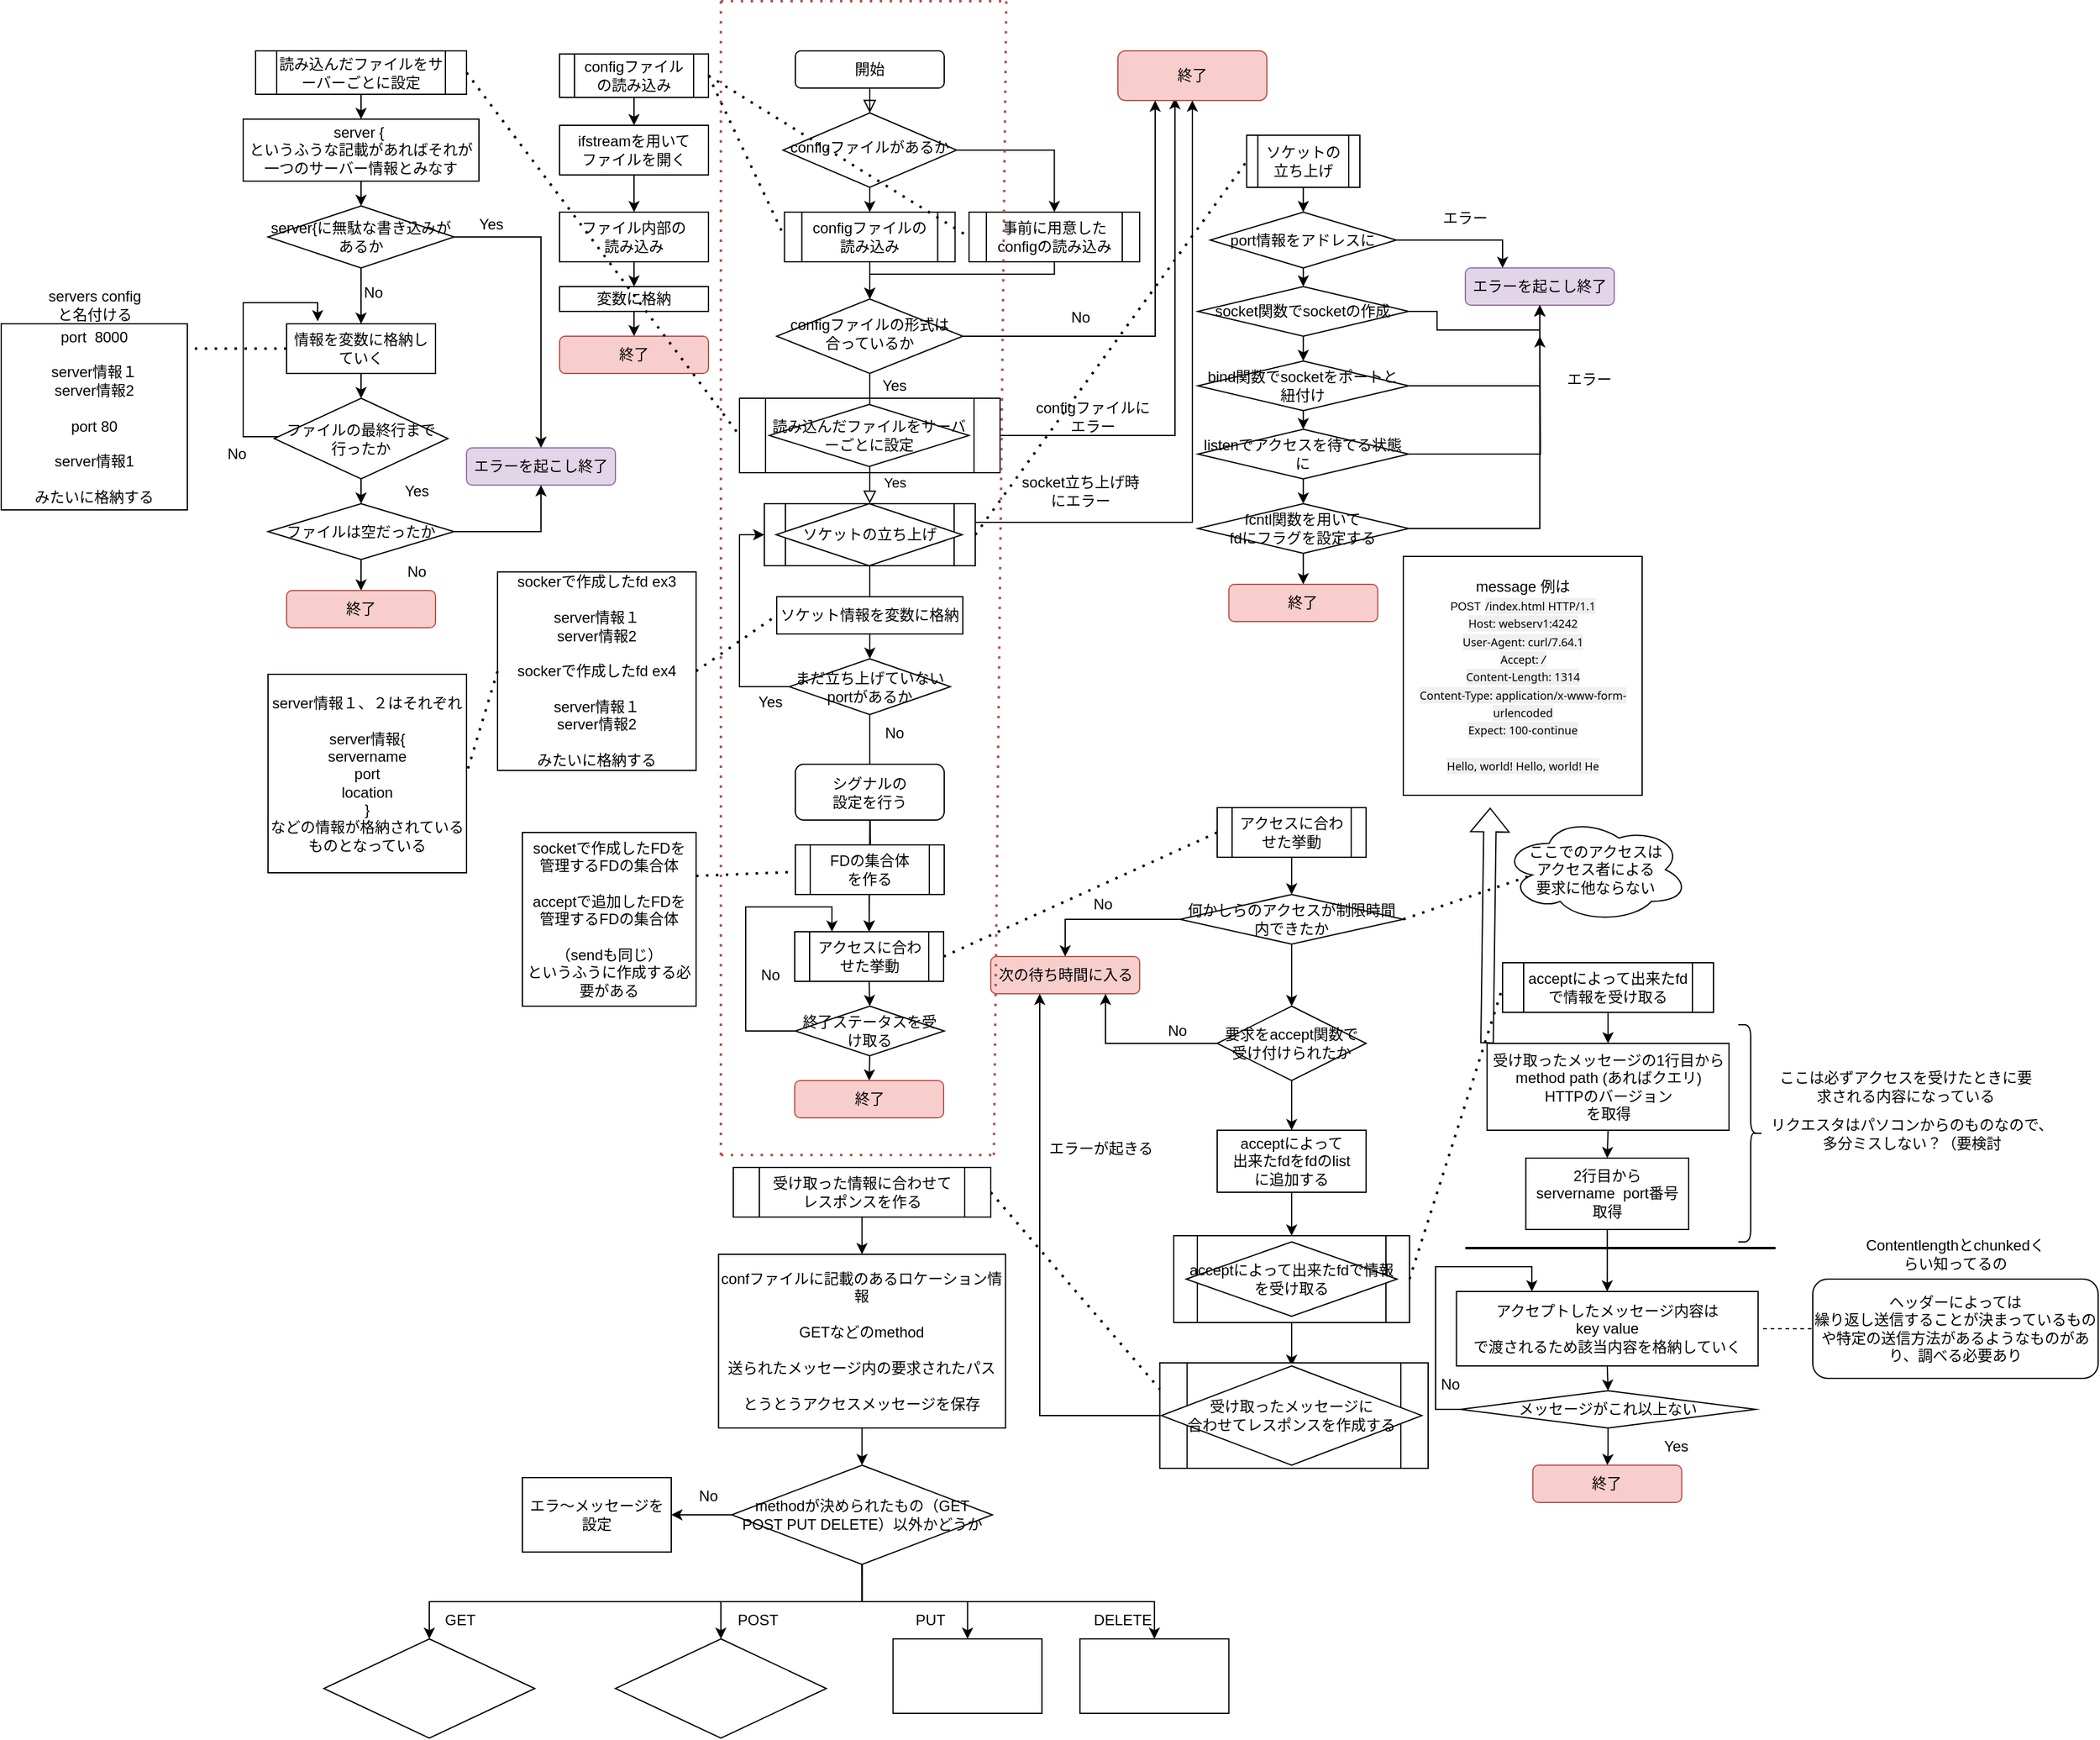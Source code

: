 <mxfile version="21.6.2" type="github">
  <diagram id="C5RBs43oDa-KdzZeNtuy" name="Page-1">
    <mxGraphModel dx="2154" dy="2584" grid="1" gridSize="10" guides="1" tooltips="1" connect="1" arrows="1" fold="1" page="1" pageScale="1" pageWidth="1200" pageHeight="1920" math="0" shadow="0">
      <root>
        <mxCell id="WIyWlLk6GJQsqaUBKTNV-0" />
        <mxCell id="WIyWlLk6GJQsqaUBKTNV-1" parent="WIyWlLk6GJQsqaUBKTNV-0" />
        <mxCell id="JqIszidguOzUqe5P66ZB-26" style="edgeStyle=orthogonalEdgeStyle;rounded=0;orthogonalLoop=1;jettySize=auto;html=1;exitX=1;exitY=0.5;exitDx=0;exitDy=0;entryX=0.383;entryY=0.95;entryDx=0;entryDy=0;entryPerimeter=0;" edge="1" parent="WIyWlLk6GJQsqaUBKTNV-1" source="JqIszidguOzUqe5P66ZB-24" target="WIyWlLk6GJQsqaUBKTNV-7">
          <mxGeometry relative="1" as="geometry" />
        </mxCell>
        <mxCell id="JqIszidguOzUqe5P66ZB-24" value="" style="shape=process;whiteSpace=wrap;html=1;backgroundOutline=1;" vertex="1" parent="WIyWlLk6GJQsqaUBKTNV-1">
          <mxGeometry x="5" y="300" width="210" height="60" as="geometry" />
        </mxCell>
        <mxCell id="WIyWlLk6GJQsqaUBKTNV-2" value="" style="rounded=0;html=1;jettySize=auto;orthogonalLoop=1;fontSize=11;endArrow=block;endFill=0;endSize=8;strokeWidth=1;shadow=0;labelBackgroundColor=none;edgeStyle=orthogonalEdgeStyle;" parent="WIyWlLk6GJQsqaUBKTNV-1" source="WIyWlLk6GJQsqaUBKTNV-3" target="WIyWlLk6GJQsqaUBKTNV-6" edge="1">
          <mxGeometry relative="1" as="geometry" />
        </mxCell>
        <mxCell id="WIyWlLk6GJQsqaUBKTNV-3" value="開始" style="rounded=1;whiteSpace=wrap;html=1;fontSize=12;glass=0;strokeWidth=1;shadow=0;" parent="WIyWlLk6GJQsqaUBKTNV-1" vertex="1">
          <mxGeometry x="50" y="20" width="120" height="30" as="geometry" />
        </mxCell>
        <mxCell id="JqIszidguOzUqe5P66ZB-6" style="edgeStyle=orthogonalEdgeStyle;rounded=0;orthogonalLoop=1;jettySize=auto;html=1;exitX=0.5;exitY=1;exitDx=0;exitDy=0;entryX=0.5;entryY=0;entryDx=0;entryDy=0;" edge="1" parent="WIyWlLk6GJQsqaUBKTNV-1" source="WIyWlLk6GJQsqaUBKTNV-6" target="JqIszidguOzUqe5P66ZB-0">
          <mxGeometry relative="1" as="geometry" />
        </mxCell>
        <mxCell id="JqIszidguOzUqe5P66ZB-11" style="edgeStyle=orthogonalEdgeStyle;rounded=0;orthogonalLoop=1;jettySize=auto;html=1;exitX=1;exitY=0.5;exitDx=0;exitDy=0;" edge="1" parent="WIyWlLk6GJQsqaUBKTNV-1" source="WIyWlLk6GJQsqaUBKTNV-6" target="JqIszidguOzUqe5P66ZB-10">
          <mxGeometry relative="1" as="geometry" />
        </mxCell>
        <mxCell id="WIyWlLk6GJQsqaUBKTNV-6" value="configファイルがあるか" style="rhombus;whiteSpace=wrap;html=1;shadow=0;fontFamily=Helvetica;fontSize=12;align=center;strokeWidth=1;spacing=6;spacingTop=-4;" parent="WIyWlLk6GJQsqaUBKTNV-1" vertex="1">
          <mxGeometry x="40" y="70" width="140" height="60" as="geometry" />
        </mxCell>
        <mxCell id="WIyWlLk6GJQsqaUBKTNV-7" value="終了" style="rounded=1;whiteSpace=wrap;html=1;fontSize=12;glass=0;strokeWidth=1;shadow=0;fillColor=#f8cecc;strokeColor=#b85450;" parent="WIyWlLk6GJQsqaUBKTNV-1" vertex="1">
          <mxGeometry x="310" y="20" width="120" height="40" as="geometry" />
        </mxCell>
        <mxCell id="WIyWlLk6GJQsqaUBKTNV-8" value="Yes" style="rounded=0;html=1;jettySize=auto;orthogonalLoop=1;fontSize=11;endArrow=block;endFill=0;endSize=8;strokeWidth=1;shadow=0;labelBackgroundColor=none;edgeStyle=orthogonalEdgeStyle;entryX=0.5;entryY=0;entryDx=0;entryDy=0;" parent="WIyWlLk6GJQsqaUBKTNV-1" source="WIyWlLk6GJQsqaUBKTNV-10" target="TDGCKYTghO1cMnS2qYgm-3" edge="1">
          <mxGeometry x="0.667" y="20" relative="1" as="geometry">
            <mxPoint as="offset" />
            <mxPoint x="110" y="270" as="targetPoint" />
          </mxGeometry>
        </mxCell>
        <mxCell id="JqIszidguOzUqe5P66ZB-13" style="edgeStyle=orthogonalEdgeStyle;rounded=0;orthogonalLoop=1;jettySize=auto;html=1;exitX=1;exitY=0.5;exitDx=0;exitDy=0;entryX=0.25;entryY=1;entryDx=0;entryDy=0;" edge="1" parent="WIyWlLk6GJQsqaUBKTNV-1" source="WIyWlLk6GJQsqaUBKTNV-10" target="WIyWlLk6GJQsqaUBKTNV-7">
          <mxGeometry relative="1" as="geometry" />
        </mxCell>
        <mxCell id="WIyWlLk6GJQsqaUBKTNV-10" value="configファイルの形式は合っているか" style="rhombus;whiteSpace=wrap;html=1;shadow=0;fontFamily=Helvetica;fontSize=12;align=center;strokeWidth=1;spacing=6;spacingTop=-4;" parent="WIyWlLk6GJQsqaUBKTNV-1" vertex="1">
          <mxGeometry x="35" y="220" width="150" height="60" as="geometry" />
        </mxCell>
        <mxCell id="TDGCKYTghO1cMnS2qYgm-7" style="edgeStyle=orthogonalEdgeStyle;rounded=0;orthogonalLoop=1;jettySize=auto;html=1;exitX=0.5;exitY=1;exitDx=0;exitDy=0;entryX=0.5;entryY=0;entryDx=0;entryDy=0;" parent="WIyWlLk6GJQsqaUBKTNV-1" source="JqIszidguOzUqe5P66ZB-100" target="JqIszidguOzUqe5P66ZB-89" edge="1">
          <mxGeometry relative="1" as="geometry">
            <mxPoint x="110" y="560" as="targetPoint" />
          </mxGeometry>
        </mxCell>
        <mxCell id="JqIszidguOzUqe5P66ZB-109" style="edgeStyle=orthogonalEdgeStyle;rounded=0;orthogonalLoop=1;jettySize=auto;html=1;exitX=1;exitY=0.5;exitDx=0;exitDy=0;entryX=0.5;entryY=1;entryDx=0;entryDy=0;" edge="1" parent="WIyWlLk6GJQsqaUBKTNV-1" source="TDGCKYTghO1cMnS2qYgm-3" target="WIyWlLk6GJQsqaUBKTNV-7">
          <mxGeometry relative="1" as="geometry">
            <Array as="points">
              <mxPoint x="195" y="400" />
              <mxPoint x="370" y="400" />
            </Array>
          </mxGeometry>
        </mxCell>
        <mxCell id="TDGCKYTghO1cMnS2qYgm-3" value="" style="shape=process;whiteSpace=wrap;html=1;backgroundOutline=1;" parent="WIyWlLk6GJQsqaUBKTNV-1" vertex="1">
          <mxGeometry x="25" y="385" width="170" height="50" as="geometry" />
        </mxCell>
        <mxCell id="TDGCKYTghO1cMnS2qYgm-11" style="edgeStyle=orthogonalEdgeStyle;rounded=0;orthogonalLoop=1;jettySize=auto;html=1;exitX=0.5;exitY=1;exitDx=0;exitDy=0;entryX=0.5;entryY=0;entryDx=0;entryDy=0;" parent="WIyWlLk6GJQsqaUBKTNV-1" source="JqIszidguOzUqe5P66ZB-89" target="TDGCKYTghO1cMnS2qYgm-14" edge="1">
          <mxGeometry relative="1" as="geometry">
            <mxPoint x="110" y="500" as="targetPoint" />
            <mxPoint x="110" y="590" as="sourcePoint" />
          </mxGeometry>
        </mxCell>
        <mxCell id="TDGCKYTghO1cMnS2qYgm-13" value="No" style="text;html=1;strokeColor=none;fillColor=none;align=center;verticalAlign=middle;whiteSpace=wrap;rounded=0;" parent="WIyWlLk6GJQsqaUBKTNV-1" vertex="1">
          <mxGeometry y="750" width="60" height="30" as="geometry" />
        </mxCell>
        <mxCell id="TDGCKYTghO1cMnS2qYgm-15" style="edgeStyle=orthogonalEdgeStyle;rounded=0;orthogonalLoop=1;jettySize=auto;html=1;exitX=0;exitY=0.5;exitDx=0;exitDy=0;entryX=0.25;entryY=0;entryDx=0;entryDy=0;" parent="WIyWlLk6GJQsqaUBKTNV-1" source="TDGCKYTghO1cMnS2qYgm-14" target="JqIszidguOzUqe5P66ZB-89" edge="1">
          <mxGeometry relative="1" as="geometry">
            <Array as="points">
              <mxPoint x="10" y="810" />
              <mxPoint x="10" y="710" />
              <mxPoint x="80" y="710" />
            </Array>
            <mxPoint x="80" y="560" as="targetPoint" />
          </mxGeometry>
        </mxCell>
        <mxCell id="TDGCKYTghO1cMnS2qYgm-18" style="edgeStyle=orthogonalEdgeStyle;rounded=0;orthogonalLoop=1;jettySize=auto;html=1;exitX=0.5;exitY=1;exitDx=0;exitDy=0;entryX=0.5;entryY=0;entryDx=0;entryDy=0;" parent="WIyWlLk6GJQsqaUBKTNV-1" source="TDGCKYTghO1cMnS2qYgm-14" target="TDGCKYTghO1cMnS2qYgm-17" edge="1">
          <mxGeometry relative="1" as="geometry" />
        </mxCell>
        <mxCell id="TDGCKYTghO1cMnS2qYgm-14" value="終了ステータスを受け取る" style="rhombus;whiteSpace=wrap;html=1;" parent="WIyWlLk6GJQsqaUBKTNV-1" vertex="1">
          <mxGeometry x="50" y="790" width="120" height="40" as="geometry" />
        </mxCell>
        <mxCell id="TDGCKYTghO1cMnS2qYgm-17" value="終了" style="rounded=1;whiteSpace=wrap;html=1;fontSize=12;glass=0;strokeWidth=1;shadow=0;fillColor=#f8cecc;strokeColor=#b85450;" parent="WIyWlLk6GJQsqaUBKTNV-1" vertex="1">
          <mxGeometry x="49.5" y="850" width="120" height="30" as="geometry" />
        </mxCell>
        <mxCell id="JqIszidguOzUqe5P66ZB-7" style="edgeStyle=orthogonalEdgeStyle;rounded=0;orthogonalLoop=1;jettySize=auto;html=1;exitX=0.5;exitY=1;exitDx=0;exitDy=0;entryX=0.5;entryY=0;entryDx=0;entryDy=0;" edge="1" parent="WIyWlLk6GJQsqaUBKTNV-1" source="JqIszidguOzUqe5P66ZB-0" target="WIyWlLk6GJQsqaUBKTNV-10">
          <mxGeometry relative="1" as="geometry" />
        </mxCell>
        <mxCell id="JqIszidguOzUqe5P66ZB-0" value="configファイルの&lt;br&gt;読み込み" style="shape=process;whiteSpace=wrap;html=1;backgroundOutline=1;" vertex="1" parent="WIyWlLk6GJQsqaUBKTNV-1">
          <mxGeometry x="41.25" y="150" width="137.5" height="40" as="geometry" />
        </mxCell>
        <mxCell id="JqIszidguOzUqe5P66ZB-16" style="edgeStyle=orthogonalEdgeStyle;rounded=0;orthogonalLoop=1;jettySize=auto;html=1;exitX=0.5;exitY=1;exitDx=0;exitDy=0;entryX=0.5;entryY=0;entryDx=0;entryDy=0;" edge="1" parent="WIyWlLk6GJQsqaUBKTNV-1" source="JqIszidguOzUqe5P66ZB-1" target="JqIszidguOzUqe5P66ZB-15">
          <mxGeometry relative="1" as="geometry" />
        </mxCell>
        <mxCell id="JqIszidguOzUqe5P66ZB-1" value="configファイル&lt;br&gt;の読み込み" style="shape=process;whiteSpace=wrap;html=1;backgroundOutline=1;" vertex="1" parent="WIyWlLk6GJQsqaUBKTNV-1">
          <mxGeometry x="-140" y="22.5" width="120" height="35" as="geometry" />
        </mxCell>
        <mxCell id="JqIszidguOzUqe5P66ZB-12" style="edgeStyle=orthogonalEdgeStyle;rounded=0;orthogonalLoop=1;jettySize=auto;html=1;exitX=0.5;exitY=1;exitDx=0;exitDy=0;entryX=0.5;entryY=0;entryDx=0;entryDy=0;" edge="1" parent="WIyWlLk6GJQsqaUBKTNV-1" source="JqIszidguOzUqe5P66ZB-10" target="WIyWlLk6GJQsqaUBKTNV-10">
          <mxGeometry relative="1" as="geometry">
            <Array as="points">
              <mxPoint x="259" y="200" />
              <mxPoint x="110" y="200" />
            </Array>
          </mxGeometry>
        </mxCell>
        <mxCell id="JqIszidguOzUqe5P66ZB-10" value="事前に用意した&lt;br&gt;configの読み込み" style="shape=process;whiteSpace=wrap;html=1;backgroundOutline=1;" vertex="1" parent="WIyWlLk6GJQsqaUBKTNV-1">
          <mxGeometry x="190" y="150" width="137.5" height="40" as="geometry" />
        </mxCell>
        <mxCell id="JqIszidguOzUqe5P66ZB-14" value="No" style="text;html=1;strokeColor=none;fillColor=none;align=center;verticalAlign=middle;whiteSpace=wrap;rounded=0;" vertex="1" parent="WIyWlLk6GJQsqaUBKTNV-1">
          <mxGeometry x="250" y="220" width="60" height="30" as="geometry" />
        </mxCell>
        <mxCell id="JqIszidguOzUqe5P66ZB-18" style="edgeStyle=orthogonalEdgeStyle;rounded=0;orthogonalLoop=1;jettySize=auto;html=1;exitX=0.5;exitY=1;exitDx=0;exitDy=0;entryX=0.5;entryY=0;entryDx=0;entryDy=0;" edge="1" parent="WIyWlLk6GJQsqaUBKTNV-1" source="JqIszidguOzUqe5P66ZB-15" target="JqIszidguOzUqe5P66ZB-17">
          <mxGeometry relative="1" as="geometry" />
        </mxCell>
        <mxCell id="JqIszidguOzUqe5P66ZB-15" value="ifstreamを用いて&lt;br&gt;ファイルを開く" style="rounded=0;whiteSpace=wrap;html=1;" vertex="1" parent="WIyWlLk6GJQsqaUBKTNV-1">
          <mxGeometry x="-140" y="80" width="120" height="40" as="geometry" />
        </mxCell>
        <mxCell id="JqIszidguOzUqe5P66ZB-20" style="edgeStyle=orthogonalEdgeStyle;rounded=0;orthogonalLoop=1;jettySize=auto;html=1;exitX=0.5;exitY=1;exitDx=0;exitDy=0;entryX=0.5;entryY=0;entryDx=0;entryDy=0;" edge="1" parent="WIyWlLk6GJQsqaUBKTNV-1" source="JqIszidguOzUqe5P66ZB-17" target="JqIszidguOzUqe5P66ZB-19">
          <mxGeometry relative="1" as="geometry" />
        </mxCell>
        <mxCell id="JqIszidguOzUqe5P66ZB-17" value="ファイル内部の&lt;br&gt;読み込み" style="rounded=0;whiteSpace=wrap;html=1;" vertex="1" parent="WIyWlLk6GJQsqaUBKTNV-1">
          <mxGeometry x="-140" y="150" width="120" height="40" as="geometry" />
        </mxCell>
        <mxCell id="JqIszidguOzUqe5P66ZB-22" style="edgeStyle=orthogonalEdgeStyle;rounded=0;orthogonalLoop=1;jettySize=auto;html=1;exitX=0.5;exitY=1;exitDx=0;exitDy=0;entryX=0.5;entryY=0;entryDx=0;entryDy=0;" edge="1" parent="WIyWlLk6GJQsqaUBKTNV-1" source="JqIszidguOzUqe5P66ZB-19" target="JqIszidguOzUqe5P66ZB-21">
          <mxGeometry relative="1" as="geometry" />
        </mxCell>
        <mxCell id="JqIszidguOzUqe5P66ZB-19" value="変数に格納" style="rounded=0;whiteSpace=wrap;html=1;" vertex="1" parent="WIyWlLk6GJQsqaUBKTNV-1">
          <mxGeometry x="-140" y="210" width="120" height="20" as="geometry" />
        </mxCell>
        <mxCell id="JqIszidguOzUqe5P66ZB-21" value="終了" style="rounded=1;whiteSpace=wrap;html=1;fillColor=#f8cecc;strokeColor=#b85450;" vertex="1" parent="WIyWlLk6GJQsqaUBKTNV-1">
          <mxGeometry x="-140" y="250" width="120" height="30" as="geometry" />
        </mxCell>
        <mxCell id="JqIszidguOzUqe5P66ZB-23" value="読み込んだファイルをサーバーごとに設定" style="rhombus;whiteSpace=wrap;html=1;" vertex="1" parent="WIyWlLk6GJQsqaUBKTNV-1">
          <mxGeometry x="29" y="305" width="161" height="50" as="geometry" />
        </mxCell>
        <mxCell id="JqIszidguOzUqe5P66ZB-27" value="configファイルにエラー" style="text;html=1;strokeColor=none;fillColor=none;align=center;verticalAlign=middle;whiteSpace=wrap;rounded=0;" vertex="1" parent="WIyWlLk6GJQsqaUBKTNV-1">
          <mxGeometry x="240" y="300" width="100" height="30" as="geometry" />
        </mxCell>
        <mxCell id="JqIszidguOzUqe5P66ZB-28" value="Yes" style="text;html=1;strokeColor=none;fillColor=none;align=center;verticalAlign=middle;whiteSpace=wrap;rounded=0;" vertex="1" parent="WIyWlLk6GJQsqaUBKTNV-1">
          <mxGeometry x="100" y="275" width="60" height="30" as="geometry" />
        </mxCell>
        <mxCell id="JqIszidguOzUqe5P66ZB-31" style="edgeStyle=orthogonalEdgeStyle;rounded=0;orthogonalLoop=1;jettySize=auto;html=1;exitX=0.5;exitY=1;exitDx=0;exitDy=0;entryX=0.5;entryY=0;entryDx=0;entryDy=0;" edge="1" parent="WIyWlLk6GJQsqaUBKTNV-1" source="JqIszidguOzUqe5P66ZB-29" target="JqIszidguOzUqe5P66ZB-30">
          <mxGeometry relative="1" as="geometry" />
        </mxCell>
        <mxCell id="JqIszidguOzUqe5P66ZB-29" value="読み込んだファイルをサーバーごとに設定" style="shape=process;whiteSpace=wrap;html=1;backgroundOutline=1;" vertex="1" parent="WIyWlLk6GJQsqaUBKTNV-1">
          <mxGeometry x="-385" y="20" width="170" height="35" as="geometry" />
        </mxCell>
        <mxCell id="JqIszidguOzUqe5P66ZB-33" style="edgeStyle=orthogonalEdgeStyle;rounded=0;orthogonalLoop=1;jettySize=auto;html=1;exitX=0.5;exitY=1;exitDx=0;exitDy=0;entryX=0.5;entryY=0;entryDx=0;entryDy=0;" edge="1" parent="WIyWlLk6GJQsqaUBKTNV-1" source="JqIszidguOzUqe5P66ZB-30" target="JqIszidguOzUqe5P66ZB-32">
          <mxGeometry relative="1" as="geometry" />
        </mxCell>
        <mxCell id="JqIszidguOzUqe5P66ZB-30" value="server {&amp;nbsp;&lt;br&gt;というふうな記載があればそれが一つのサーバー情報とみなす" style="rounded=0;whiteSpace=wrap;html=1;" vertex="1" parent="WIyWlLk6GJQsqaUBKTNV-1">
          <mxGeometry x="-395" y="75" width="190" height="50" as="geometry" />
        </mxCell>
        <mxCell id="JqIszidguOzUqe5P66ZB-36" style="edgeStyle=orthogonalEdgeStyle;rounded=0;orthogonalLoop=1;jettySize=auto;html=1;exitX=1;exitY=0.5;exitDx=0;exitDy=0;entryX=0.5;entryY=0;entryDx=0;entryDy=0;" edge="1" parent="WIyWlLk6GJQsqaUBKTNV-1" source="JqIszidguOzUqe5P66ZB-32" target="JqIszidguOzUqe5P66ZB-35">
          <mxGeometry relative="1" as="geometry">
            <mxPoint x="-198" y="190" as="targetPoint" />
          </mxGeometry>
        </mxCell>
        <mxCell id="JqIszidguOzUqe5P66ZB-39" style="edgeStyle=orthogonalEdgeStyle;rounded=0;orthogonalLoop=1;jettySize=auto;html=1;exitX=0.5;exitY=1;exitDx=0;exitDy=0;entryX=0.5;entryY=0;entryDx=0;entryDy=0;" edge="1" parent="WIyWlLk6GJQsqaUBKTNV-1" source="JqIszidguOzUqe5P66ZB-32" target="JqIszidguOzUqe5P66ZB-38">
          <mxGeometry relative="1" as="geometry" />
        </mxCell>
        <mxCell id="JqIszidguOzUqe5P66ZB-32" value="server{に無駄な書き込みがあるか" style="rhombus;whiteSpace=wrap;html=1;" vertex="1" parent="WIyWlLk6GJQsqaUBKTNV-1">
          <mxGeometry x="-375" y="145" width="150" height="50" as="geometry" />
        </mxCell>
        <mxCell id="JqIszidguOzUqe5P66ZB-35" value="エラーを起こし終了" style="rounded=1;whiteSpace=wrap;html=1;fillColor=#e1d5e7;strokeColor=#9673a6;" vertex="1" parent="WIyWlLk6GJQsqaUBKTNV-1">
          <mxGeometry x="-215" y="340" width="120" height="30" as="geometry" />
        </mxCell>
        <mxCell id="JqIszidguOzUqe5P66ZB-41" style="edgeStyle=orthogonalEdgeStyle;rounded=0;orthogonalLoop=1;jettySize=auto;html=1;exitX=0.5;exitY=1;exitDx=0;exitDy=0;entryX=0.5;entryY=0;entryDx=0;entryDy=0;" edge="1" parent="WIyWlLk6GJQsqaUBKTNV-1" source="JqIszidguOzUqe5P66ZB-38" target="JqIszidguOzUqe5P66ZB-40">
          <mxGeometry relative="1" as="geometry" />
        </mxCell>
        <mxCell id="JqIszidguOzUqe5P66ZB-38" value="情報を変数に格納していく" style="rounded=0;whiteSpace=wrap;html=1;" vertex="1" parent="WIyWlLk6GJQsqaUBKTNV-1">
          <mxGeometry x="-360" y="240" width="120" height="40" as="geometry" />
        </mxCell>
        <mxCell id="JqIszidguOzUqe5P66ZB-42" style="edgeStyle=orthogonalEdgeStyle;rounded=0;orthogonalLoop=1;jettySize=auto;html=1;exitX=0;exitY=0.5;exitDx=0;exitDy=0;" edge="1" parent="WIyWlLk6GJQsqaUBKTNV-1" source="JqIszidguOzUqe5P66ZB-40">
          <mxGeometry relative="1" as="geometry">
            <mxPoint x="-375" y="330" as="sourcePoint" />
            <mxPoint x="-335" y="238" as="targetPoint" />
            <Array as="points">
              <mxPoint x="-345" y="331" />
              <mxPoint x="-395" y="331" />
              <mxPoint x="-395" y="223" />
              <mxPoint x="-335" y="223" />
            </Array>
          </mxGeometry>
        </mxCell>
        <mxCell id="JqIszidguOzUqe5P66ZB-51" style="edgeStyle=orthogonalEdgeStyle;rounded=0;orthogonalLoop=1;jettySize=auto;html=1;exitX=0.5;exitY=1;exitDx=0;exitDy=0;entryX=0.5;entryY=0;entryDx=0;entryDy=0;" edge="1" parent="WIyWlLk6GJQsqaUBKTNV-1" source="JqIszidguOzUqe5P66ZB-40" target="JqIszidguOzUqe5P66ZB-49">
          <mxGeometry relative="1" as="geometry" />
        </mxCell>
        <mxCell id="JqIszidguOzUqe5P66ZB-40" value="ファイルの最終行まで&lt;br&gt;行ったか" style="rhombus;whiteSpace=wrap;html=1;" vertex="1" parent="WIyWlLk6GJQsqaUBKTNV-1">
          <mxGeometry x="-370" y="300" width="140" height="65" as="geometry" />
        </mxCell>
        <mxCell id="JqIszidguOzUqe5P66ZB-43" value="No" style="text;html=1;strokeColor=none;fillColor=none;align=center;verticalAlign=middle;whiteSpace=wrap;rounded=0;" vertex="1" parent="WIyWlLk6GJQsqaUBKTNV-1">
          <mxGeometry x="-430" y="330" width="60" height="30" as="geometry" />
        </mxCell>
        <mxCell id="JqIszidguOzUqe5P66ZB-52" style="edgeStyle=orthogonalEdgeStyle;rounded=0;orthogonalLoop=1;jettySize=auto;html=1;exitX=1;exitY=0.5;exitDx=0;exitDy=0;entryX=0.5;entryY=1;entryDx=0;entryDy=0;" edge="1" parent="WIyWlLk6GJQsqaUBKTNV-1" source="JqIszidguOzUqe5P66ZB-49" target="JqIszidguOzUqe5P66ZB-35">
          <mxGeometry relative="1" as="geometry">
            <mxPoint x="-168" y="220" as="targetPoint" />
          </mxGeometry>
        </mxCell>
        <mxCell id="JqIszidguOzUqe5P66ZB-55" style="edgeStyle=orthogonalEdgeStyle;rounded=0;orthogonalLoop=1;jettySize=auto;html=1;exitX=0.5;exitY=1;exitDx=0;exitDy=0;entryX=0.5;entryY=0;entryDx=0;entryDy=0;" edge="1" parent="WIyWlLk6GJQsqaUBKTNV-1" source="JqIszidguOzUqe5P66ZB-49" target="JqIszidguOzUqe5P66ZB-54">
          <mxGeometry relative="1" as="geometry" />
        </mxCell>
        <mxCell id="JqIszidguOzUqe5P66ZB-49" value="ファイルは空だったか" style="rhombus;whiteSpace=wrap;html=1;" vertex="1" parent="WIyWlLk6GJQsqaUBKTNV-1">
          <mxGeometry x="-375" y="385" width="150" height="45" as="geometry" />
        </mxCell>
        <mxCell id="JqIszidguOzUqe5P66ZB-46" value="Yes" style="text;html=1;strokeColor=none;fillColor=none;align=center;verticalAlign=middle;whiteSpace=wrap;rounded=0;" vertex="1" parent="WIyWlLk6GJQsqaUBKTNV-1">
          <mxGeometry x="-285" y="360" width="60" height="30" as="geometry" />
        </mxCell>
        <mxCell id="JqIszidguOzUqe5P66ZB-53" value="Yes" style="text;html=1;strokeColor=none;fillColor=none;align=center;verticalAlign=middle;whiteSpace=wrap;rounded=0;" vertex="1" parent="WIyWlLk6GJQsqaUBKTNV-1">
          <mxGeometry x="-225" y="145" width="60" height="30" as="geometry" />
        </mxCell>
        <mxCell id="JqIszidguOzUqe5P66ZB-54" value="終了" style="rounded=1;whiteSpace=wrap;html=1;fillColor=#f8cecc;strokeColor=#b85450;" vertex="1" parent="WIyWlLk6GJQsqaUBKTNV-1">
          <mxGeometry x="-360" y="455" width="120" height="30" as="geometry" />
        </mxCell>
        <mxCell id="JqIszidguOzUqe5P66ZB-56" value="No" style="text;html=1;strokeColor=none;fillColor=none;align=center;verticalAlign=middle;whiteSpace=wrap;rounded=0;" vertex="1" parent="WIyWlLk6GJQsqaUBKTNV-1">
          <mxGeometry x="-285" y="425" width="60" height="30" as="geometry" />
        </mxCell>
        <mxCell id="JqIszidguOzUqe5P66ZB-57" value="port &amp;nbsp;8000&lt;br&gt;&lt;br&gt;server情報１&lt;br&gt;server情報2&lt;br&gt;&lt;br&gt;port 80&lt;br&gt;&lt;br&gt;server情報1&lt;br&gt;&lt;br&gt;みたいに格納する" style="whiteSpace=wrap;html=1;aspect=fixed;" vertex="1" parent="WIyWlLk6GJQsqaUBKTNV-1">
          <mxGeometry x="-590" y="240" width="150" height="150" as="geometry" />
        </mxCell>
        <mxCell id="JqIszidguOzUqe5P66ZB-59" value="" style="endArrow=none;dashed=1;html=1;dashPattern=1 3;strokeWidth=2;rounded=0;entryX=1.027;entryY=0.133;entryDx=0;entryDy=0;exitX=0;exitY=0.5;exitDx=0;exitDy=0;entryPerimeter=0;" edge="1" parent="WIyWlLk6GJQsqaUBKTNV-1" source="JqIszidguOzUqe5P66ZB-38" target="JqIszidguOzUqe5P66ZB-57">
          <mxGeometry width="50" height="50" relative="1" as="geometry">
            <mxPoint x="-595" y="445" as="sourcePoint" />
            <mxPoint x="-450" y="310" as="targetPoint" />
          </mxGeometry>
        </mxCell>
        <mxCell id="JqIszidguOzUqe5P66ZB-60" value="servers config&lt;br&gt;と名付ける" style="text;html=1;strokeColor=none;fillColor=none;align=center;verticalAlign=middle;whiteSpace=wrap;rounded=0;" vertex="1" parent="WIyWlLk6GJQsqaUBKTNV-1">
          <mxGeometry x="-572.5" y="210" width="115" height="30" as="geometry" />
        </mxCell>
        <mxCell id="JqIszidguOzUqe5P66ZB-61" value="ソケットの立ち上げ" style="rhombus;whiteSpace=wrap;html=1;" vertex="1" parent="WIyWlLk6GJQsqaUBKTNV-1">
          <mxGeometry x="34.5" y="385" width="150" height="50" as="geometry" />
        </mxCell>
        <mxCell id="JqIszidguOzUqe5P66ZB-65" style="edgeStyle=orthogonalEdgeStyle;rounded=0;orthogonalLoop=1;jettySize=auto;html=1;exitX=0.5;exitY=1;exitDx=0;exitDy=0;entryX=0.5;entryY=0;entryDx=0;entryDy=0;" edge="1" parent="WIyWlLk6GJQsqaUBKTNV-1" source="JqIszidguOzUqe5P66ZB-62" target="JqIszidguOzUqe5P66ZB-64">
          <mxGeometry relative="1" as="geometry" />
        </mxCell>
        <mxCell id="JqIszidguOzUqe5P66ZB-62" value="ソケットの立ち上げ" style="shape=process;whiteSpace=wrap;html=1;backgroundOutline=1;" vertex="1" parent="WIyWlLk6GJQsqaUBKTNV-1">
          <mxGeometry x="413.75" y="88" width="91.25" height="42" as="geometry" />
        </mxCell>
        <mxCell id="JqIszidguOzUqe5P66ZB-68" style="edgeStyle=orthogonalEdgeStyle;rounded=0;orthogonalLoop=1;jettySize=auto;html=1;exitX=1;exitY=0.5;exitDx=0;exitDy=0;entryX=0.25;entryY=0;entryDx=0;entryDy=0;" edge="1" parent="WIyWlLk6GJQsqaUBKTNV-1" source="JqIszidguOzUqe5P66ZB-64" target="JqIszidguOzUqe5P66ZB-67">
          <mxGeometry relative="1" as="geometry">
            <Array as="points">
              <mxPoint x="620" y="173" />
            </Array>
          </mxGeometry>
        </mxCell>
        <mxCell id="JqIszidguOzUqe5P66ZB-72" style="edgeStyle=orthogonalEdgeStyle;rounded=0;orthogonalLoop=1;jettySize=auto;html=1;exitX=0.5;exitY=1;exitDx=0;exitDy=0;entryX=0.5;entryY=0;entryDx=0;entryDy=0;" edge="1" parent="WIyWlLk6GJQsqaUBKTNV-1" source="JqIszidguOzUqe5P66ZB-64" target="JqIszidguOzUqe5P66ZB-71">
          <mxGeometry relative="1" as="geometry" />
        </mxCell>
        <mxCell id="JqIszidguOzUqe5P66ZB-64" value="port情報をアドレスに" style="rhombus;whiteSpace=wrap;html=1;" vertex="1" parent="WIyWlLk6GJQsqaUBKTNV-1">
          <mxGeometry x="384.38" y="150" width="150" height="45" as="geometry" />
        </mxCell>
        <mxCell id="JqIszidguOzUqe5P66ZB-67" value="エラーを起こし終了" style="rounded=1;whiteSpace=wrap;html=1;fillColor=#e1d5e7;strokeColor=#9673a6;" vertex="1" parent="WIyWlLk6GJQsqaUBKTNV-1">
          <mxGeometry x="590" y="195" width="120" height="30" as="geometry" />
        </mxCell>
        <mxCell id="JqIszidguOzUqe5P66ZB-69" value="エラー" style="text;html=1;strokeColor=none;fillColor=none;align=center;verticalAlign=middle;whiteSpace=wrap;rounded=0;" vertex="1" parent="WIyWlLk6GJQsqaUBKTNV-1">
          <mxGeometry x="560" y="140" width="60" height="30" as="geometry" />
        </mxCell>
        <mxCell id="JqIszidguOzUqe5P66ZB-73" style="edgeStyle=orthogonalEdgeStyle;rounded=0;orthogonalLoop=1;jettySize=auto;html=1;exitX=1;exitY=0.5;exitDx=0;exitDy=0;entryX=0.5;entryY=1;entryDx=0;entryDy=0;" edge="1" parent="WIyWlLk6GJQsqaUBKTNV-1" source="JqIszidguOzUqe5P66ZB-71" target="JqIszidguOzUqe5P66ZB-67">
          <mxGeometry relative="1" as="geometry" />
        </mxCell>
        <mxCell id="JqIszidguOzUqe5P66ZB-76" style="edgeStyle=orthogonalEdgeStyle;rounded=0;orthogonalLoop=1;jettySize=auto;html=1;exitX=0.5;exitY=1;exitDx=0;exitDy=0;entryX=0.5;entryY=0;entryDx=0;entryDy=0;" edge="1" parent="WIyWlLk6GJQsqaUBKTNV-1" source="JqIszidguOzUqe5P66ZB-71" target="JqIszidguOzUqe5P66ZB-75">
          <mxGeometry relative="1" as="geometry" />
        </mxCell>
        <mxCell id="JqIszidguOzUqe5P66ZB-71" value="socket関数でsocketの作成" style="rhombus;whiteSpace=wrap;html=1;" vertex="1" parent="WIyWlLk6GJQsqaUBKTNV-1">
          <mxGeometry x="374.38" y="210" width="170" height="40" as="geometry" />
        </mxCell>
        <mxCell id="JqIszidguOzUqe5P66ZB-74" value="エラー" style="text;html=1;strokeColor=none;fillColor=none;align=center;verticalAlign=middle;whiteSpace=wrap;rounded=0;" vertex="1" parent="WIyWlLk6GJQsqaUBKTNV-1">
          <mxGeometry x="660" y="270" width="60" height="30" as="geometry" />
        </mxCell>
        <mxCell id="JqIszidguOzUqe5P66ZB-77" style="edgeStyle=orthogonalEdgeStyle;rounded=0;orthogonalLoop=1;jettySize=auto;html=1;exitX=1;exitY=0.5;exitDx=0;exitDy=0;entryX=0.5;entryY=1;entryDx=0;entryDy=0;" edge="1" parent="WIyWlLk6GJQsqaUBKTNV-1" source="JqIszidguOzUqe5P66ZB-75" target="JqIszidguOzUqe5P66ZB-67">
          <mxGeometry relative="1" as="geometry" />
        </mxCell>
        <mxCell id="JqIszidguOzUqe5P66ZB-79" style="edgeStyle=orthogonalEdgeStyle;rounded=0;orthogonalLoop=1;jettySize=auto;html=1;exitX=0.5;exitY=1;exitDx=0;exitDy=0;entryX=0.5;entryY=0;entryDx=0;entryDy=0;" edge="1" parent="WIyWlLk6GJQsqaUBKTNV-1" source="JqIszidguOzUqe5P66ZB-75" target="JqIszidguOzUqe5P66ZB-78">
          <mxGeometry relative="1" as="geometry" />
        </mxCell>
        <mxCell id="JqIszidguOzUqe5P66ZB-75" value="bind関数でsocketをポートと&lt;br&gt;紐付け" style="rhombus;whiteSpace=wrap;html=1;" vertex="1" parent="WIyWlLk6GJQsqaUBKTNV-1">
          <mxGeometry x="374.38" y="270" width="170" height="40" as="geometry" />
        </mxCell>
        <mxCell id="JqIszidguOzUqe5P66ZB-80" style="edgeStyle=orthogonalEdgeStyle;rounded=0;orthogonalLoop=1;jettySize=auto;html=1;exitX=1;exitY=0.5;exitDx=0;exitDy=0;" edge="1" parent="WIyWlLk6GJQsqaUBKTNV-1" source="JqIszidguOzUqe5P66ZB-78">
          <mxGeometry relative="1" as="geometry">
            <mxPoint x="650" y="250" as="targetPoint" />
          </mxGeometry>
        </mxCell>
        <mxCell id="JqIszidguOzUqe5P66ZB-82" style="edgeStyle=orthogonalEdgeStyle;rounded=0;orthogonalLoop=1;jettySize=auto;html=1;exitX=0.5;exitY=1;exitDx=0;exitDy=0;entryX=0.5;entryY=0;entryDx=0;entryDy=0;" edge="1" parent="WIyWlLk6GJQsqaUBKTNV-1" source="JqIszidguOzUqe5P66ZB-78" target="JqIszidguOzUqe5P66ZB-81">
          <mxGeometry relative="1" as="geometry" />
        </mxCell>
        <mxCell id="JqIszidguOzUqe5P66ZB-78" value="listenでアクセスを待てる状態に" style="rhombus;whiteSpace=wrap;html=1;" vertex="1" parent="WIyWlLk6GJQsqaUBKTNV-1">
          <mxGeometry x="374.38" y="325" width="170" height="40" as="geometry" />
        </mxCell>
        <mxCell id="JqIszidguOzUqe5P66ZB-83" style="edgeStyle=orthogonalEdgeStyle;rounded=0;orthogonalLoop=1;jettySize=auto;html=1;exitX=1;exitY=0.5;exitDx=0;exitDy=0;entryX=0.5;entryY=1;entryDx=0;entryDy=0;" edge="1" parent="WIyWlLk6GJQsqaUBKTNV-1" source="JqIszidguOzUqe5P66ZB-81" target="JqIszidguOzUqe5P66ZB-67">
          <mxGeometry relative="1" as="geometry" />
        </mxCell>
        <mxCell id="JqIszidguOzUqe5P66ZB-87" style="edgeStyle=orthogonalEdgeStyle;rounded=0;orthogonalLoop=1;jettySize=auto;html=1;exitX=0.5;exitY=1;exitDx=0;exitDy=0;entryX=0.5;entryY=0;entryDx=0;entryDy=0;" edge="1" parent="WIyWlLk6GJQsqaUBKTNV-1" source="JqIszidguOzUqe5P66ZB-81" target="JqIszidguOzUqe5P66ZB-86">
          <mxGeometry relative="1" as="geometry" />
        </mxCell>
        <mxCell id="JqIszidguOzUqe5P66ZB-81" value="fcntl関数を用いて&lt;br&gt;fdにフラグを設定する" style="rhombus;whiteSpace=wrap;html=1;" vertex="1" parent="WIyWlLk6GJQsqaUBKTNV-1">
          <mxGeometry x="374.38" y="385" width="170" height="40" as="geometry" />
        </mxCell>
        <mxCell id="JqIszidguOzUqe5P66ZB-86" value="終了" style="rounded=1;whiteSpace=wrap;html=1;fillColor=#f8cecc;strokeColor=#b85450;" vertex="1" parent="WIyWlLk6GJQsqaUBKTNV-1">
          <mxGeometry x="399.38" y="450" width="120" height="30" as="geometry" />
        </mxCell>
        <mxCell id="JqIszidguOzUqe5P66ZB-90" value="" style="edgeStyle=orthogonalEdgeStyle;rounded=0;orthogonalLoop=1;jettySize=auto;html=1;exitX=0.5;exitY=1;exitDx=0;exitDy=0;entryX=0.5;entryY=0;entryDx=0;entryDy=0;" edge="1" parent="WIyWlLk6GJQsqaUBKTNV-1" target="JqIszidguOzUqe5P66ZB-89">
          <mxGeometry relative="1" as="geometry">
            <mxPoint x="110" y="650" as="targetPoint" />
            <mxPoint x="110" y="590" as="sourcePoint" />
          </mxGeometry>
        </mxCell>
        <mxCell id="JqIszidguOzUqe5P66ZB-89" value="アクセスに合わせた挙動" style="shape=process;whiteSpace=wrap;html=1;backgroundOutline=1;" vertex="1" parent="WIyWlLk6GJQsqaUBKTNV-1">
          <mxGeometry x="49.5" y="730" width="120" height="40" as="geometry" />
        </mxCell>
        <mxCell id="JqIszidguOzUqe5P66ZB-93" style="edgeStyle=orthogonalEdgeStyle;rounded=0;orthogonalLoop=1;jettySize=auto;html=1;exitX=0.5;exitY=1;exitDx=0;exitDy=0;entryX=0.5;entryY=0;entryDx=0;entryDy=0;" edge="1" parent="WIyWlLk6GJQsqaUBKTNV-1" source="JqIszidguOzUqe5P66ZB-91" target="JqIszidguOzUqe5P66ZB-92">
          <mxGeometry relative="1" as="geometry" />
        </mxCell>
        <mxCell id="JqIszidguOzUqe5P66ZB-91" value="アクセスに合わせた挙動" style="shape=process;whiteSpace=wrap;html=1;backgroundOutline=1;" vertex="1" parent="WIyWlLk6GJQsqaUBKTNV-1">
          <mxGeometry x="390" y="630" width="120" height="40" as="geometry" />
        </mxCell>
        <mxCell id="JqIszidguOzUqe5P66ZB-95" style="edgeStyle=orthogonalEdgeStyle;rounded=0;orthogonalLoop=1;jettySize=auto;html=1;exitX=0;exitY=0.5;exitDx=0;exitDy=0;entryX=0.5;entryY=0;entryDx=0;entryDy=0;" edge="1" parent="WIyWlLk6GJQsqaUBKTNV-1" source="JqIszidguOzUqe5P66ZB-92" target="JqIszidguOzUqe5P66ZB-94">
          <mxGeometry relative="1" as="geometry" />
        </mxCell>
        <mxCell id="JqIszidguOzUqe5P66ZB-116" style="edgeStyle=orthogonalEdgeStyle;rounded=0;orthogonalLoop=1;jettySize=auto;html=1;exitX=0.5;exitY=1;exitDx=0;exitDy=0;entryX=0.5;entryY=0;entryDx=0;entryDy=0;" edge="1" parent="WIyWlLk6GJQsqaUBKTNV-1" source="JqIszidguOzUqe5P66ZB-92" target="JqIszidguOzUqe5P66ZB-115">
          <mxGeometry relative="1" as="geometry" />
        </mxCell>
        <mxCell id="JqIszidguOzUqe5P66ZB-92" value="何かしらのアクセスが制限時間内できたか" style="rhombus;whiteSpace=wrap;html=1;" vertex="1" parent="WIyWlLk6GJQsqaUBKTNV-1">
          <mxGeometry x="360" y="700" width="180" height="40" as="geometry" />
        </mxCell>
        <mxCell id="JqIszidguOzUqe5P66ZB-94" value="次の待ち時間に入る" style="rounded=1;whiteSpace=wrap;html=1;fillColor=#f8cecc;strokeColor=#b85450;" vertex="1" parent="WIyWlLk6GJQsqaUBKTNV-1">
          <mxGeometry x="207.5" y="750" width="120" height="30" as="geometry" />
        </mxCell>
        <mxCell id="JqIszidguOzUqe5P66ZB-96" value="No" style="text;html=1;strokeColor=none;fillColor=none;align=center;verticalAlign=middle;whiteSpace=wrap;rounded=0;" vertex="1" parent="WIyWlLk6GJQsqaUBKTNV-1">
          <mxGeometry x="267.5" y="692.5" width="60" height="30" as="geometry" />
        </mxCell>
        <mxCell id="JqIszidguOzUqe5P66ZB-98" value="FDの集合体&lt;br&gt;を作る" style="shape=process;whiteSpace=wrap;html=1;backgroundOutline=1;" vertex="1" parent="WIyWlLk6GJQsqaUBKTNV-1">
          <mxGeometry x="50" y="660" width="120" height="40" as="geometry" />
        </mxCell>
        <mxCell id="JqIszidguOzUqe5P66ZB-88" value="シグナルの&lt;br&gt;設定を行う" style="rounded=1;whiteSpace=wrap;html=1;" vertex="1" parent="WIyWlLk6GJQsqaUBKTNV-1">
          <mxGeometry x="50" y="595" width="120" height="45" as="geometry" />
        </mxCell>
        <mxCell id="JqIszidguOzUqe5P66ZB-101" value="" style="edgeStyle=orthogonalEdgeStyle;rounded=0;orthogonalLoop=1;jettySize=auto;html=1;exitX=0.5;exitY=1;exitDx=0;exitDy=0;entryX=0.5;entryY=0;entryDx=0;entryDy=0;" edge="1" parent="WIyWlLk6GJQsqaUBKTNV-1" source="TDGCKYTghO1cMnS2qYgm-3" target="JqIszidguOzUqe5P66ZB-100">
          <mxGeometry relative="1" as="geometry">
            <mxPoint x="110" y="730" as="targetPoint" />
            <mxPoint x="110" y="435" as="sourcePoint" />
          </mxGeometry>
        </mxCell>
        <mxCell id="JqIszidguOzUqe5P66ZB-102" style="edgeStyle=orthogonalEdgeStyle;rounded=0;orthogonalLoop=1;jettySize=auto;html=1;exitX=0;exitY=0.5;exitDx=0;exitDy=0;entryX=0;entryY=0.5;entryDx=0;entryDy=0;" edge="1" parent="WIyWlLk6GJQsqaUBKTNV-1" source="JqIszidguOzUqe5P66ZB-100" target="TDGCKYTghO1cMnS2qYgm-3">
          <mxGeometry relative="1" as="geometry" />
        </mxCell>
        <mxCell id="JqIszidguOzUqe5P66ZB-100" value="まだ立ち上げていないportがあるか" style="rhombus;whiteSpace=wrap;html=1;" vertex="1" parent="WIyWlLk6GJQsqaUBKTNV-1">
          <mxGeometry x="45" y="510" width="130" height="45" as="geometry" />
        </mxCell>
        <mxCell id="JqIszidguOzUqe5P66ZB-99" value="ソケット情報を変数に格納" style="rounded=0;whiteSpace=wrap;html=1;" vertex="1" parent="WIyWlLk6GJQsqaUBKTNV-1">
          <mxGeometry x="35" y="460" width="150" height="30" as="geometry" />
        </mxCell>
        <mxCell id="JqIszidguOzUqe5P66ZB-103" value="Yes" style="text;html=1;strokeColor=none;fillColor=none;align=center;verticalAlign=middle;whiteSpace=wrap;rounded=0;" vertex="1" parent="WIyWlLk6GJQsqaUBKTNV-1">
          <mxGeometry y="530" width="60" height="30" as="geometry" />
        </mxCell>
        <mxCell id="JqIszidguOzUqe5P66ZB-104" value="No" style="text;html=1;strokeColor=none;fillColor=none;align=center;verticalAlign=middle;whiteSpace=wrap;rounded=0;" vertex="1" parent="WIyWlLk6GJQsqaUBKTNV-1">
          <mxGeometry x="100" y="555" width="60" height="30" as="geometry" />
        </mxCell>
        <mxCell id="JqIszidguOzUqe5P66ZB-106" value="sockerで作成したfd ex3&lt;br&gt;&lt;br&gt;server情報１&lt;br&gt;server情報2&lt;br&gt;&lt;br&gt;sockerで作成したfd ex4&lt;br&gt;&lt;br&gt;server情報１&lt;br style=&quot;border-color: var(--border-color);&quot;&gt;server情報2&lt;br&gt;&lt;br&gt;みたいに格納する" style="whiteSpace=wrap;html=1;aspect=fixed;" vertex="1" parent="WIyWlLk6GJQsqaUBKTNV-1">
          <mxGeometry x="-190" y="440" width="160" height="160" as="geometry" />
        </mxCell>
        <mxCell id="JqIszidguOzUqe5P66ZB-110" value="socket立ち上げ時にエラー" style="text;html=1;strokeColor=none;fillColor=none;align=center;verticalAlign=middle;whiteSpace=wrap;rounded=0;" vertex="1" parent="WIyWlLk6GJQsqaUBKTNV-1">
          <mxGeometry x="230" y="360" width="100" height="30" as="geometry" />
        </mxCell>
        <mxCell id="JqIszidguOzUqe5P66ZB-111" value="" style="endArrow=none;dashed=1;html=1;dashPattern=1 3;strokeWidth=2;rounded=0;entryX=1;entryY=0.5;entryDx=0;entryDy=0;" edge="1" parent="WIyWlLk6GJQsqaUBKTNV-1" target="JqIszidguOzUqe5P66ZB-112">
          <mxGeometry width="50" height="50" relative="1" as="geometry">
            <mxPoint x="-190" y="520" as="sourcePoint" />
            <mxPoint x="410" y="920" as="targetPoint" />
          </mxGeometry>
        </mxCell>
        <mxCell id="JqIszidguOzUqe5P66ZB-112" value="server情報１、２はそれぞれ&lt;br&gt;&lt;br&gt;server情報{&lt;br&gt;servername&lt;br&gt;port&lt;br&gt;location&lt;br&gt;}&lt;br&gt;などの情報が格納されているものとなっている" style="whiteSpace=wrap;html=1;aspect=fixed;" vertex="1" parent="WIyWlLk6GJQsqaUBKTNV-1">
          <mxGeometry x="-375" y="522.5" width="160" height="160" as="geometry" />
        </mxCell>
        <mxCell id="JqIszidguOzUqe5P66ZB-113" value="ここでのアクセスは&lt;br&gt;アクセス者による&lt;br&gt;要求に他ならない" style="ellipse;shape=cloud;whiteSpace=wrap;html=1;" vertex="1" parent="WIyWlLk6GJQsqaUBKTNV-1">
          <mxGeometry x="620" y="637.5" width="150" height="85" as="geometry" />
        </mxCell>
        <mxCell id="JqIszidguOzUqe5P66ZB-114" value="" style="endArrow=none;dashed=1;html=1;dashPattern=1 3;strokeWidth=2;rounded=0;entryX=0.16;entryY=0.55;entryDx=0;entryDy=0;entryPerimeter=0;exitX=1;exitY=0.5;exitDx=0;exitDy=0;" edge="1" parent="WIyWlLk6GJQsqaUBKTNV-1" source="JqIszidguOzUqe5P66ZB-92" target="JqIszidguOzUqe5P66ZB-113">
          <mxGeometry width="50" height="50" relative="1" as="geometry">
            <mxPoint x="550" y="830" as="sourcePoint" />
            <mxPoint x="600" y="780" as="targetPoint" />
          </mxGeometry>
        </mxCell>
        <mxCell id="JqIszidguOzUqe5P66ZB-117" style="edgeStyle=orthogonalEdgeStyle;rounded=0;orthogonalLoop=1;jettySize=auto;html=1;exitX=0;exitY=0.5;exitDx=0;exitDy=0;" edge="1" parent="WIyWlLk6GJQsqaUBKTNV-1" source="JqIszidguOzUqe5P66ZB-115">
          <mxGeometry relative="1" as="geometry">
            <mxPoint x="300" y="780" as="targetPoint" />
            <Array as="points">
              <mxPoint x="300" y="820" />
            </Array>
          </mxGeometry>
        </mxCell>
        <mxCell id="JqIszidguOzUqe5P66ZB-123" style="edgeStyle=orthogonalEdgeStyle;rounded=0;orthogonalLoop=1;jettySize=auto;html=1;exitX=0.5;exitY=1;exitDx=0;exitDy=0;entryX=0.5;entryY=0;entryDx=0;entryDy=0;" edge="1" parent="WIyWlLk6GJQsqaUBKTNV-1" source="JqIszidguOzUqe5P66ZB-115" target="JqIszidguOzUqe5P66ZB-122">
          <mxGeometry relative="1" as="geometry" />
        </mxCell>
        <mxCell id="JqIszidguOzUqe5P66ZB-115" value="要求をaccept関数で受け付けられたか" style="rhombus;whiteSpace=wrap;html=1;" vertex="1" parent="WIyWlLk6GJQsqaUBKTNV-1">
          <mxGeometry x="390" y="790" width="120" height="60" as="geometry" />
        </mxCell>
        <mxCell id="JqIszidguOzUqe5P66ZB-118" value="No" style="text;html=1;strokeColor=none;fillColor=none;align=center;verticalAlign=middle;whiteSpace=wrap;rounded=0;" vertex="1" parent="WIyWlLk6GJQsqaUBKTNV-1">
          <mxGeometry x="327.5" y="795" width="60" height="30" as="geometry" />
        </mxCell>
        <mxCell id="JqIszidguOzUqe5P66ZB-119" value="" style="endArrow=none;dashed=1;html=1;dashPattern=1 3;strokeWidth=2;rounded=0;entryX=-0.05;entryY=0.55;entryDx=0;entryDy=0;entryPerimeter=0;exitX=1;exitY=0.25;exitDx=0;exitDy=0;" edge="1" parent="WIyWlLk6GJQsqaUBKTNV-1" source="JqIszidguOzUqe5P66ZB-121" target="JqIszidguOzUqe5P66ZB-98">
          <mxGeometry width="50" height="50" relative="1" as="geometry">
            <mxPoint x="-57" y="673" as="sourcePoint" />
            <mxPoint x="-40" y="660" as="targetPoint" />
          </mxGeometry>
        </mxCell>
        <mxCell id="JqIszidguOzUqe5P66ZB-121" value="socketで作成したFDを&lt;br&gt;管理するFDの集合体&lt;br&gt;&lt;br&gt;acceptで追加したFDを&lt;br style=&quot;border-color: var(--border-color);&quot;&gt;管理するFDの集合体&lt;br&gt;&lt;br&gt;（sendも同じ）&lt;br&gt;というふうに作成する必要がある" style="whiteSpace=wrap;html=1;aspect=fixed;" vertex="1" parent="WIyWlLk6GJQsqaUBKTNV-1">
          <mxGeometry x="-170" y="650" width="140" height="140" as="geometry" />
        </mxCell>
        <mxCell id="JqIszidguOzUqe5P66ZB-126" style="edgeStyle=orthogonalEdgeStyle;rounded=0;orthogonalLoop=1;jettySize=auto;html=1;exitX=0.5;exitY=1;exitDx=0;exitDy=0;entryX=0.5;entryY=0;entryDx=0;entryDy=0;" edge="1" parent="WIyWlLk6GJQsqaUBKTNV-1" source="JqIszidguOzUqe5P66ZB-122" target="JqIszidguOzUqe5P66ZB-125">
          <mxGeometry relative="1" as="geometry" />
        </mxCell>
        <mxCell id="JqIszidguOzUqe5P66ZB-122" value="acceptによって&lt;br&gt;出来たfdをfdのlist&lt;br&gt;に追加する" style="rounded=0;whiteSpace=wrap;html=1;" vertex="1" parent="WIyWlLk6GJQsqaUBKTNV-1">
          <mxGeometry x="390" y="890" width="120" height="50" as="geometry" />
        </mxCell>
        <mxCell id="JqIszidguOzUqe5P66ZB-166" style="edgeStyle=orthogonalEdgeStyle;rounded=0;orthogonalLoop=1;jettySize=auto;html=1;exitX=0.5;exitY=1;exitDx=0;exitDy=0;" edge="1" parent="WIyWlLk6GJQsqaUBKTNV-1" source="JqIszidguOzUqe5P66ZB-125" target="JqIszidguOzUqe5P66ZB-165">
          <mxGeometry relative="1" as="geometry" />
        </mxCell>
        <mxCell id="JqIszidguOzUqe5P66ZB-125" value="" style="shape=process;whiteSpace=wrap;html=1;backgroundOutline=1;" vertex="1" parent="WIyWlLk6GJQsqaUBKTNV-1">
          <mxGeometry x="355" y="975" width="190" height="70" as="geometry" />
        </mxCell>
        <mxCell id="JqIszidguOzUqe5P66ZB-127" value="acceptによって出来たfdで情報を受け取る" style="rhombus;whiteSpace=wrap;html=1;" vertex="1" parent="WIyWlLk6GJQsqaUBKTNV-1">
          <mxGeometry x="365" y="980" width="170" height="60" as="geometry" />
        </mxCell>
        <mxCell id="JqIszidguOzUqe5P66ZB-129" value="エラーが起きる" style="text;html=1;strokeColor=none;fillColor=none;align=center;verticalAlign=middle;whiteSpace=wrap;rounded=0;" vertex="1" parent="WIyWlLk6GJQsqaUBKTNV-1">
          <mxGeometry x="248.75" y="890" width="95" height="30" as="geometry" />
        </mxCell>
        <mxCell id="JqIszidguOzUqe5P66ZB-130" value="" style="endArrow=none;dashed=1;html=1;dashPattern=1 3;strokeWidth=2;rounded=0;entryX=0;entryY=0.5;entryDx=0;entryDy=0;exitX=1;exitY=0.5;exitDx=0;exitDy=0;" edge="1" parent="WIyWlLk6GJQsqaUBKTNV-1" source="JqIszidguOzUqe5P66ZB-1" target="JqIszidguOzUqe5P66ZB-0">
          <mxGeometry width="50" height="50" relative="1" as="geometry">
            <mxPoint x="-120" y="400" as="sourcePoint" />
            <mxPoint x="-70" y="350" as="targetPoint" />
          </mxGeometry>
        </mxCell>
        <mxCell id="JqIszidguOzUqe5P66ZB-131" value="" style="endArrow=none;dashed=1;html=1;dashPattern=1 3;strokeWidth=2;rounded=0;entryX=0;entryY=0.5;entryDx=0;entryDy=0;" edge="1" parent="WIyWlLk6GJQsqaUBKTNV-1" target="JqIszidguOzUqe5P66ZB-10">
          <mxGeometry width="50" height="50" relative="1" as="geometry">
            <mxPoint x="-20" y="40" as="sourcePoint" />
            <mxPoint x="-80" y="330" as="targetPoint" />
          </mxGeometry>
        </mxCell>
        <mxCell id="JqIszidguOzUqe5P66ZB-132" value="No" style="text;html=1;strokeColor=none;fillColor=none;align=center;verticalAlign=middle;whiteSpace=wrap;rounded=0;" vertex="1" parent="WIyWlLk6GJQsqaUBKTNV-1">
          <mxGeometry x="-320" y="200" width="60" height="30" as="geometry" />
        </mxCell>
        <mxCell id="JqIszidguOzUqe5P66ZB-133" value="" style="endArrow=none;dashed=1;html=1;dashPattern=1 3;strokeWidth=2;rounded=0;entryX=0;entryY=0.5;entryDx=0;entryDy=0;exitX=1;exitY=0.5;exitDx=0;exitDy=0;" edge="1" parent="WIyWlLk6GJQsqaUBKTNV-1" source="JqIszidguOzUqe5P66ZB-29" target="JqIszidguOzUqe5P66ZB-24">
          <mxGeometry width="50" height="50" relative="1" as="geometry">
            <mxPoint x="-110" y="480" as="sourcePoint" />
            <mxPoint x="-60" y="430" as="targetPoint" />
          </mxGeometry>
        </mxCell>
        <mxCell id="JqIszidguOzUqe5P66ZB-134" value="" style="endArrow=none;dashed=1;html=1;dashPattern=1 3;strokeWidth=2;rounded=0;exitX=1;exitY=0.5;exitDx=0;exitDy=0;entryX=0;entryY=0.5;entryDx=0;entryDy=0;" edge="1" parent="WIyWlLk6GJQsqaUBKTNV-1" source="TDGCKYTghO1cMnS2qYgm-3" target="JqIszidguOzUqe5P66ZB-62">
          <mxGeometry width="50" height="50" relative="1" as="geometry">
            <mxPoint x="280" y="510" as="sourcePoint" />
            <mxPoint x="330" y="460" as="targetPoint" />
          </mxGeometry>
        </mxCell>
        <mxCell id="JqIszidguOzUqe5P66ZB-135" value="" style="endArrow=none;dashed=1;html=1;dashPattern=1 3;strokeWidth=2;rounded=0;exitX=1;exitY=0.5;exitDx=0;exitDy=0;entryX=0;entryY=0.5;entryDx=0;entryDy=0;" edge="1" parent="WIyWlLk6GJQsqaUBKTNV-1" source="JqIszidguOzUqe5P66ZB-106" target="JqIszidguOzUqe5P66ZB-99">
          <mxGeometry width="50" height="50" relative="1" as="geometry">
            <mxPoint x="-80" y="420" as="sourcePoint" />
            <mxPoint x="-30" y="370" as="targetPoint" />
          </mxGeometry>
        </mxCell>
        <mxCell id="JqIszidguOzUqe5P66ZB-136" value="" style="endArrow=none;dashed=1;html=1;dashPattern=1 3;strokeWidth=2;rounded=0;exitX=1;exitY=0.5;exitDx=0;exitDy=0;entryX=0;entryY=0.5;entryDx=0;entryDy=0;" edge="1" parent="WIyWlLk6GJQsqaUBKTNV-1" source="JqIszidguOzUqe5P66ZB-89" target="JqIszidguOzUqe5P66ZB-91">
          <mxGeometry width="50" height="50" relative="1" as="geometry">
            <mxPoint x="250" y="700" as="sourcePoint" />
            <mxPoint x="300" y="650" as="targetPoint" />
          </mxGeometry>
        </mxCell>
        <mxCell id="JqIszidguOzUqe5P66ZB-137" value="" style="endArrow=none;dashed=1;html=1;dashPattern=1 3;strokeWidth=2;rounded=0;exitX=1;exitY=0.5;exitDx=0;exitDy=0;entryX=0;entryY=0.5;entryDx=0;entryDy=0;" edge="1" parent="WIyWlLk6GJQsqaUBKTNV-1" source="JqIszidguOzUqe5P66ZB-125" target="JqIszidguOzUqe5P66ZB-138">
          <mxGeometry width="50" height="50" relative="1" as="geometry">
            <mxPoint x="580" y="970" as="sourcePoint" />
            <mxPoint x="590" y="820" as="targetPoint" />
          </mxGeometry>
        </mxCell>
        <mxCell id="JqIszidguOzUqe5P66ZB-140" style="edgeStyle=orthogonalEdgeStyle;rounded=0;orthogonalLoop=1;jettySize=auto;html=1;exitX=0.5;exitY=1;exitDx=0;exitDy=0;entryX=0.5;entryY=0;entryDx=0;entryDy=0;" edge="1" parent="WIyWlLk6GJQsqaUBKTNV-1" source="JqIszidguOzUqe5P66ZB-138" target="JqIszidguOzUqe5P66ZB-139">
          <mxGeometry relative="1" as="geometry" />
        </mxCell>
        <mxCell id="JqIszidguOzUqe5P66ZB-138" value="acceptによって出来たfdで情報を受け取る" style="shape=process;whiteSpace=wrap;html=1;backgroundOutline=1;" vertex="1" parent="WIyWlLk6GJQsqaUBKTNV-1">
          <mxGeometry x="620" y="755" width="170" height="40" as="geometry" />
        </mxCell>
        <mxCell id="JqIszidguOzUqe5P66ZB-144" style="edgeStyle=orthogonalEdgeStyle;rounded=0;orthogonalLoop=1;jettySize=auto;html=1;exitX=0.5;exitY=1;exitDx=0;exitDy=0;entryX=0.5;entryY=0;entryDx=0;entryDy=0;" edge="1" parent="WIyWlLk6GJQsqaUBKTNV-1" source="JqIszidguOzUqe5P66ZB-139" target="JqIszidguOzUqe5P66ZB-143">
          <mxGeometry relative="1" as="geometry" />
        </mxCell>
        <mxCell id="JqIszidguOzUqe5P66ZB-139" value="受け取ったメッセージの1行目から&lt;br&gt;method path (あればクエリ) &lt;br&gt;HTTPのバージョン&lt;br&gt;を取得" style="rounded=0;whiteSpace=wrap;html=1;" vertex="1" parent="WIyWlLk6GJQsqaUBKTNV-1">
          <mxGeometry x="607.5" y="820" width="195" height="70" as="geometry" />
        </mxCell>
        <mxCell id="JqIszidguOzUqe5P66ZB-141" value="message 例は&lt;br&gt;&lt;font style=&quot;font-size: 9px;&quot;&gt;POST&lt;/font&gt; &lt;font style=&quot;font-size: 9px;&quot;&gt;&lt;span style=&quot;margin: 0px; padding: 0px; border: 0px; font-family: &amp;quot;gg sans&amp;quot;, &amp;quot;Hiragino Sans&amp;quot;, &amp;quot;ヒラギノ角ゴ  ProN W3&amp;quot;, &amp;quot;Hiragino Kaku Gothic ProN&amp;quot;, メイリオ, Meiryo, Osaka, &amp;quot;MS PGothic&amp;quot;, &amp;quot;Noto Sans&amp;quot;, &amp;quot;Helvetica Neue&amp;quot;, Helvetica, Arial, sans-serif; vertical-align: baseline; outline: 0px; font-variant-ligatures: normal; orphans: 2; text-align: left; widows: 2; background-color: rgba(2, 2, 2, 0.06); text-decoration-thickness: initial;&quot;&gt;/index&lt;/span&gt;&lt;span style=&quot;margin: 0px; padding: 0px; border: 0px; font-family: &amp;quot;gg sans&amp;quot;, &amp;quot;Hiragino Sans&amp;quot;, &amp;quot;ヒラギノ角ゴ  ProN W3&amp;quot;, &amp;quot;Hiragino Kaku Gothic ProN&amp;quot;, メイリオ, Meiryo, Osaka, &amp;quot;MS PGothic&amp;quot;, &amp;quot;Noto Sans&amp;quot;, &amp;quot;Helvetica Neue&amp;quot;, Helvetica, Arial, sans-serif; vertical-align: baseline; outline: 0px; font-variant-ligatures: normal; orphans: 2; text-align: left; widows: 2; background-color: rgba(2, 2, 2, 0.06); text-decoration-thickness: initial;&quot;&gt;.html HTTP&lt;/span&gt;&lt;span style=&quot;margin: 0px; padding: 0px; border: 0px; font-family: &amp;quot;gg sans&amp;quot;, &amp;quot;Hiragino Sans&amp;quot;, &amp;quot;ヒラギノ角ゴ  ProN W3&amp;quot;, &amp;quot;Hiragino Kaku Gothic ProN&amp;quot;, メイリオ, Meiryo, Osaka, &amp;quot;MS PGothic&amp;quot;, &amp;quot;Noto Sans&amp;quot;, &amp;quot;Helvetica Neue&amp;quot;, Helvetica, Arial, sans-serif; vertical-align: baseline; outline: 0px; font-variant-ligatures: normal; orphans: 2; text-align: left; widows: 2; background-color: rgba(2, 2, 2, 0.06); text-decoration-thickness: initial;&quot;&gt;/&lt;/span&gt;&lt;span style=&quot;margin: 0px; padding: 0px; border: 0px; font-family: &amp;quot;gg sans&amp;quot;, &amp;quot;Hiragino Sans&amp;quot;, &amp;quot;ヒラギノ角ゴ  ProN W3&amp;quot;, &amp;quot;Hiragino Kaku Gothic ProN&amp;quot;, メイリオ, Meiryo, Osaka, &amp;quot;MS PGothic&amp;quot;, &amp;quot;Noto Sans&amp;quot;, &amp;quot;Helvetica Neue&amp;quot;, Helvetica, Arial, sans-serif; vertical-align: baseline; outline: 0px; font-variant-ligatures: normal; orphans: 2; text-align: left; widows: 2; background-color: rgba(2, 2, 2, 0.06); text-decoration-thickness: initial;&quot;&gt;1&lt;/span&gt;&lt;span style=&quot;margin: 0px; padding: 0px; border: 0px; font-family: &amp;quot;gg sans&amp;quot;, &amp;quot;Hiragino Sans&amp;quot;, &amp;quot;ヒラギノ角ゴ  ProN W3&amp;quot;, &amp;quot;Hiragino Kaku Gothic ProN&amp;quot;, メイリオ, Meiryo, Osaka, &amp;quot;MS PGothic&amp;quot;, &amp;quot;Noto Sans&amp;quot;, &amp;quot;Helvetica Neue&amp;quot;, Helvetica, Arial, sans-serif; vertical-align: baseline; outline: 0px; font-variant-ligatures: normal; orphans: 2; text-align: left; widows: 2; background-color: rgba(2, 2, 2, 0.06); text-decoration-thickness: initial;&quot;&gt;.1&lt;br&gt;Host&lt;/span&gt;&lt;span style=&quot;margin: 0px; padding: 0px; border: 0px; font-family: &amp;quot;gg sans&amp;quot;, &amp;quot;Hiragino Sans&amp;quot;, &amp;quot;ヒラギノ角ゴ  ProN W3&amp;quot;, &amp;quot;Hiragino Kaku Gothic ProN&amp;quot;, メイリオ, Meiryo, Osaka, &amp;quot;MS PGothic&amp;quot;, &amp;quot;Noto Sans&amp;quot;, &amp;quot;Helvetica Neue&amp;quot;, Helvetica, Arial, sans-serif; vertical-align: baseline; outline: 0px; font-variant-ligatures: normal; orphans: 2; text-align: left; widows: 2; background-color: rgba(2, 2, 2, 0.06); text-decoration-thickness: initial;&quot;&gt;: &lt;/span&gt;&lt;span style=&quot;margin: 0px; padding: 0px; border: 0px; font-family: &amp;quot;gg sans&amp;quot;, &amp;quot;Hiragino Sans&amp;quot;, &amp;quot;ヒラギノ角ゴ  ProN W3&amp;quot;, &amp;quot;Hiragino Kaku Gothic ProN&amp;quot;, メイリオ, Meiryo, Osaka, &amp;quot;MS PGothic&amp;quot;, &amp;quot;Noto Sans&amp;quot;, &amp;quot;Helvetica Neue&amp;quot;, Helvetica, Arial, sans-serif; vertical-align: baseline; outline: 0px; font-variant-ligatures: normal; orphans: 2; text-align: left; widows: 2; background-color: rgba(2, 2, 2, 0.06); text-decoration-thickness: initial;&quot;&gt;w&lt;/span&gt;&lt;span style=&quot;margin: 0px; padding: 0px; border: 0px; font-family: &amp;quot;gg sans&amp;quot;, &amp;quot;Hiragino Sans&amp;quot;, &amp;quot;ヒラギノ角ゴ  ProN W3&amp;quot;, &amp;quot;Hiragino Kaku Gothic ProN&amp;quot;, メイリオ, Meiryo, Osaka, &amp;quot;MS PGothic&amp;quot;, &amp;quot;Noto Sans&amp;quot;, &amp;quot;Helvetica Neue&amp;quot;, Helvetica, Arial, sans-serif; vertical-align: baseline; outline: 0px; font-variant-ligatures: normal; orphans: 2; text-align: left; widows: 2; background-color: rgba(2, 2, 2, 0.06); text-decoration-thickness: initial;&quot;&gt;e&lt;/span&gt;&lt;span style=&quot;margin: 0px; padding: 0px; border: 0px; font-family: &amp;quot;gg sans&amp;quot;, &amp;quot;Hiragino Sans&amp;quot;, &amp;quot;ヒラギノ角ゴ  ProN W3&amp;quot;, &amp;quot;Hiragino Kaku Gothic ProN&amp;quot;, メイリオ, Meiryo, Osaka, &amp;quot;MS PGothic&amp;quot;, &amp;quot;Noto Sans&amp;quot;, &amp;quot;Helvetica Neue&amp;quot;, Helvetica, Arial, sans-serif; vertical-align: baseline; outline: 0px; font-variant-ligatures: normal; orphans: 2; text-align: left; widows: 2; background-color: rgba(2, 2, 2, 0.06); text-decoration-thickness: initial;&quot;&gt;b&lt;/span&gt;&lt;span style=&quot;margin: 0px; padding: 0px; border: 0px; font-family: &amp;quot;gg sans&amp;quot;, &amp;quot;Hiragino Sans&amp;quot;, &amp;quot;ヒラギノ角ゴ  ProN W3&amp;quot;, &amp;quot;Hiragino Kaku Gothic ProN&amp;quot;, メイリオ, Meiryo, Osaka, &amp;quot;MS PGothic&amp;quot;, &amp;quot;Noto Sans&amp;quot;, &amp;quot;Helvetica Neue&amp;quot;, Helvetica, Arial, sans-serif; vertical-align: baseline; outline: 0px; font-variant-ligatures: normal; orphans: 2; text-align: left; widows: 2; background-color: rgba(2, 2, 2, 0.06); text-decoration-thickness: initial;&quot;&gt;s&lt;/span&gt;&lt;span style=&quot;margin: 0px; padding: 0px; border: 0px; font-family: &amp;quot;gg sans&amp;quot;, &amp;quot;Hiragino Sans&amp;quot;, &amp;quot;ヒラギノ角ゴ  ProN W3&amp;quot;, &amp;quot;Hiragino Kaku Gothic ProN&amp;quot;, メイリオ, Meiryo, Osaka, &amp;quot;MS PGothic&amp;quot;, &amp;quot;Noto Sans&amp;quot;, &amp;quot;Helvetica Neue&amp;quot;, Helvetica, Arial, sans-serif; vertical-align: baseline; outline: 0px; font-variant-ligatures: normal; orphans: 2; text-align: left; widows: 2; background-color: rgba(2, 2, 2, 0.06); text-decoration-thickness: initial;&quot;&gt;e&lt;/span&gt;&lt;span style=&quot;margin: 0px; padding: 0px; border: 0px; font-family: &amp;quot;gg sans&amp;quot;, &amp;quot;Hiragino Sans&amp;quot;, &amp;quot;ヒラギノ角ゴ  ProN W3&amp;quot;, &amp;quot;Hiragino Kaku Gothic ProN&amp;quot;, メイリオ, Meiryo, Osaka, &amp;quot;MS PGothic&amp;quot;, &amp;quot;Noto Sans&amp;quot;, &amp;quot;Helvetica Neue&amp;quot;, Helvetica, Arial, sans-serif; vertical-align: baseline; outline: 0px; font-variant-ligatures: normal; orphans: 2; text-align: left; widows: 2; background-color: rgba(2, 2, 2, 0.06); text-decoration-thickness: initial;&quot;&gt;r&lt;/span&gt;&lt;span style=&quot;margin: 0px; padding: 0px; border: 0px; font-family: &amp;quot;gg sans&amp;quot;, &amp;quot;Hiragino Sans&amp;quot;, &amp;quot;ヒラギノ角ゴ  ProN W3&amp;quot;, &amp;quot;Hiragino Kaku Gothic ProN&amp;quot;, メイリオ, Meiryo, Osaka, &amp;quot;MS PGothic&amp;quot;, &amp;quot;Noto Sans&amp;quot;, &amp;quot;Helvetica Neue&amp;quot;, Helvetica, Arial, sans-serif; vertical-align: baseline; outline: 0px; font-variant-ligatures: normal; orphans: 2; text-align: left; widows: 2; background-color: rgba(2, 2, 2, 0.06); text-decoration-thickness: initial;&quot;&gt;v&lt;/span&gt;&lt;span style=&quot;margin: 0px; padding: 0px; border: 0px; font-family: &amp;quot;gg sans&amp;quot;, &amp;quot;Hiragino Sans&amp;quot;, &amp;quot;ヒラギノ角ゴ  ProN W3&amp;quot;, &amp;quot;Hiragino Kaku Gothic ProN&amp;quot;, メイリオ, Meiryo, Osaka, &amp;quot;MS PGothic&amp;quot;, &amp;quot;Noto Sans&amp;quot;, &amp;quot;Helvetica Neue&amp;quot;, Helvetica, Arial, sans-serif; vertical-align: baseline; outline: 0px; font-variant-ligatures: normal; orphans: 2; text-align: left; widows: 2; background-color: rgba(2, 2, 2, 0.06); text-decoration-thickness: initial;&quot;&gt;1&lt;/span&gt;&lt;span style=&quot;margin: 0px; padding: 0px; border: 0px; font-family: &amp;quot;gg sans&amp;quot;, &amp;quot;Hiragino Sans&amp;quot;, &amp;quot;ヒラギノ角ゴ  ProN W3&amp;quot;, &amp;quot;Hiragino Kaku Gothic ProN&amp;quot;, メイリオ, Meiryo, Osaka, &amp;quot;MS PGothic&amp;quot;, &amp;quot;Noto Sans&amp;quot;, &amp;quot;Helvetica Neue&amp;quot;, Helvetica, Arial, sans-serif; vertical-align: baseline; outline: 0px; font-variant-ligatures: normal; orphans: 2; text-align: left; widows: 2; background-color: rgba(2, 2, 2, 0.06); text-decoration-thickness: initial;&quot;&gt;:4242&lt;br&gt;User&lt;/span&gt;&lt;span style=&quot;margin: 0px; padding: 0px; border: 0px; font-family: &amp;quot;gg sans&amp;quot;, &amp;quot;Hiragino Sans&amp;quot;, &amp;quot;ヒラギノ角ゴ  ProN W3&amp;quot;, &amp;quot;Hiragino Kaku Gothic ProN&amp;quot;, メイリオ, Meiryo, Osaka, &amp;quot;MS PGothic&amp;quot;, &amp;quot;Noto Sans&amp;quot;, &amp;quot;Helvetica Neue&amp;quot;, Helvetica, Arial, sans-serif; vertical-align: baseline; outline: 0px; font-variant-ligatures: normal; orphans: 2; text-align: left; widows: 2; background-color: rgba(2, 2, 2, 0.06); text-decoration-thickness: initial;&quot;&gt;-Agent&lt;/span&gt;&lt;span style=&quot;margin: 0px; padding: 0px; border: 0px; font-family: &amp;quot;gg sans&amp;quot;, &amp;quot;Hiragino Sans&amp;quot;, &amp;quot;ヒラギノ角ゴ  ProN W3&amp;quot;, &amp;quot;Hiragino Kaku Gothic ProN&amp;quot;, メイリオ, Meiryo, Osaka, &amp;quot;MS PGothic&amp;quot;, &amp;quot;Noto Sans&amp;quot;, &amp;quot;Helvetica Neue&amp;quot;, Helvetica, Arial, sans-serif; vertical-align: baseline; outline: 0px; font-variant-ligatures: normal; orphans: 2; text-align: left; widows: 2; background-color: rgba(2, 2, 2, 0.06); text-decoration-thickness: initial;&quot;&gt;: curl&lt;/span&gt;&lt;span style=&quot;margin: 0px; padding: 0px; border: 0px; font-family: &amp;quot;gg sans&amp;quot;, &amp;quot;Hiragino Sans&amp;quot;, &amp;quot;ヒラギノ角ゴ  ProN W3&amp;quot;, &amp;quot;Hiragino Kaku Gothic ProN&amp;quot;, メイリオ, Meiryo, Osaka, &amp;quot;MS PGothic&amp;quot;, &amp;quot;Noto Sans&amp;quot;, &amp;quot;Helvetica Neue&amp;quot;, Helvetica, Arial, sans-serif; vertical-align: baseline; outline: 0px; font-variant-ligatures: normal; orphans: 2; text-align: left; widows: 2; background-color: rgba(2, 2, 2, 0.06); text-decoration-thickness: initial;&quot;&gt;/&lt;/span&gt;&lt;span style=&quot;margin: 0px; padding: 0px; border: 0px; font-family: &amp;quot;gg sans&amp;quot;, &amp;quot;Hiragino Sans&amp;quot;, &amp;quot;ヒラギノ角ゴ  ProN W3&amp;quot;, &amp;quot;Hiragino Kaku Gothic ProN&amp;quot;, メイリオ, Meiryo, Osaka, &amp;quot;MS PGothic&amp;quot;, &amp;quot;Noto Sans&amp;quot;, &amp;quot;Helvetica Neue&amp;quot;, Helvetica, Arial, sans-serif; vertical-align: baseline; outline: 0px; font-variant-ligatures: normal; orphans: 2; text-align: left; widows: 2; background-color: rgba(2, 2, 2, 0.06); text-decoration-thickness: initial;&quot;&gt;7&lt;/span&gt;&lt;span style=&quot;margin: 0px; padding: 0px; border: 0px; font-family: &amp;quot;gg sans&amp;quot;, &amp;quot;Hiragino Sans&amp;quot;, &amp;quot;ヒラギノ角ゴ  ProN W3&amp;quot;, &amp;quot;Hiragino Kaku Gothic ProN&amp;quot;, メイリオ, Meiryo, Osaka, &amp;quot;MS PGothic&amp;quot;, &amp;quot;Noto Sans&amp;quot;, &amp;quot;Helvetica Neue&amp;quot;, Helvetica, Arial, sans-serif; vertical-align: baseline; outline: 0px; font-variant-ligatures: normal; orphans: 2; text-align: left; widows: 2; background-color: rgba(2, 2, 2, 0.06); text-decoration-thickness: initial;&quot;&gt;.&lt;/span&gt;&lt;span style=&quot;margin: 0px; padding: 0px; border: 0px; font-family: &amp;quot;gg sans&amp;quot;, &amp;quot;Hiragino Sans&amp;quot;, &amp;quot;ヒラギノ角ゴ  ProN W3&amp;quot;, &amp;quot;Hiragino Kaku Gothic ProN&amp;quot;, メイリオ, Meiryo, Osaka, &amp;quot;MS PGothic&amp;quot;, &amp;quot;Noto Sans&amp;quot;, &amp;quot;Helvetica Neue&amp;quot;, Helvetica, Arial, sans-serif; vertical-align: baseline; outline: 0px; font-variant-ligatures: normal; orphans: 2; text-align: left; widows: 2; background-color: rgba(2, 2, 2, 0.06); text-decoration-thickness: initial;&quot;&gt;6&lt;/span&gt;&lt;span style=&quot;margin: 0px; padding: 0px; border: 0px; font-family: &amp;quot;gg sans&amp;quot;, &amp;quot;Hiragino Sans&amp;quot;, &amp;quot;ヒラギノ角ゴ  ProN W3&amp;quot;, &amp;quot;Hiragino Kaku Gothic ProN&amp;quot;, メイリオ, Meiryo, Osaka, &amp;quot;MS PGothic&amp;quot;, &amp;quot;Noto Sans&amp;quot;, &amp;quot;Helvetica Neue&amp;quot;, Helvetica, Arial, sans-serif; vertical-align: baseline; outline: 0px; font-variant-ligatures: normal; orphans: 2; text-align: left; widows: 2; background-color: rgba(2, 2, 2, 0.06); text-decoration-thickness: initial;&quot;&gt;4&lt;/span&gt;&lt;span style=&quot;margin: 0px; padding: 0px; border: 0px; font-family: &amp;quot;gg sans&amp;quot;, &amp;quot;Hiragino Sans&amp;quot;, &amp;quot;ヒラギノ角ゴ  ProN W3&amp;quot;, &amp;quot;Hiragino Kaku Gothic ProN&amp;quot;, メイリオ, Meiryo, Osaka, &amp;quot;MS PGothic&amp;quot;, &amp;quot;Noto Sans&amp;quot;, &amp;quot;Helvetica Neue&amp;quot;, Helvetica, Arial, sans-serif; vertical-align: baseline; outline: 0px; font-variant-ligatures: normal; orphans: 2; text-align: left; widows: 2; background-color: rgba(2, 2, 2, 0.06); text-decoration-thickness: initial;&quot;&gt;.1&lt;br&gt;Accept&lt;/span&gt;&lt;span style=&quot;margin: 0px; padding: 0px; border: 0px; font-family: &amp;quot;gg sans&amp;quot;, &amp;quot;Hiragino Sans&amp;quot;, &amp;quot;ヒラギノ角ゴ  ProN W3&amp;quot;, &amp;quot;Hiragino Kaku Gothic ProN&amp;quot;, メイリオ, Meiryo, Osaka, &amp;quot;MS PGothic&amp;quot;, &amp;quot;Noto Sans&amp;quot;, &amp;quot;Helvetica Neue&amp;quot;, Helvetica, Arial, sans-serif; vertical-align: baseline; outline: 0px; font-variant-ligatures: normal; orphans: 2; text-align: left; widows: 2; background-color: rgba(2, 2, 2, 0.06); text-decoration-thickness: initial;&quot;&gt;: &lt;/span&gt;&lt;span style=&quot;margin: 0px; padding: 0px; border: 0px; font-style: italic; font-family: &amp;quot;gg sans&amp;quot;, &amp;quot;Hiragino Sans&amp;quot;, &amp;quot;ヒラギノ角ゴ  ProN W3&amp;quot;, &amp;quot;Hiragino Kaku Gothic ProN&amp;quot;, メイリオ, Meiryo, Osaka, &amp;quot;MS PGothic&amp;quot;, &amp;quot;Noto Sans&amp;quot;, &amp;quot;Helvetica Neue&amp;quot;, Helvetica, Arial, sans-serif; vertical-align: baseline; font-variant-ligatures: normal; orphans: 2; text-align: left; widows: 2; background-color: rgba(2, 2, 2, 0.06); text-decoration-thickness: initial;&quot;&gt;&lt;span style=&quot;margin: 0px; padding: 0px; border: 0px; font-style: inherit; font-family: inherit; vertical-align: baseline; outline: 0px;&quot;&gt;/&lt;/span&gt;&lt;/span&gt;&lt;span style=&quot;margin: 0px; padding: 0px; border: 0px; font-family: &amp;quot;gg sans&amp;quot;, &amp;quot;Hiragino Sans&amp;quot;, &amp;quot;ヒラギノ角ゴ  ProN W3&amp;quot;, &amp;quot;Hiragino Kaku Gothic ProN&amp;quot;, メイリオ, Meiryo, Osaka, &amp;quot;MS PGothic&amp;quot;, &amp;quot;Noto Sans&amp;quot;, &amp;quot;Helvetica Neue&amp;quot;, Helvetica, Arial, sans-serif; vertical-align: baseline; outline: 0px; font-variant-ligatures: normal; orphans: 2; text-align: left; widows: 2; background-color: rgba(2, 2, 2, 0.06); text-decoration-thickness: initial;&quot;&gt;&lt;br&gt;Content&lt;/span&gt;&lt;span style=&quot;margin: 0px; padding: 0px; border: 0px; font-family: &amp;quot;gg sans&amp;quot;, &amp;quot;Hiragino Sans&amp;quot;, &amp;quot;ヒラギノ角ゴ  ProN W3&amp;quot;, &amp;quot;Hiragino Kaku Gothic ProN&amp;quot;, メイリオ, Meiryo, Osaka, &amp;quot;MS PGothic&amp;quot;, &amp;quot;Noto Sans&amp;quot;, &amp;quot;Helvetica Neue&amp;quot;, Helvetica, Arial, sans-serif; vertical-align: baseline; outline: 0px; font-variant-ligatures: normal; orphans: 2; text-align: left; widows: 2; background-color: rgba(2, 2, 2, 0.06); text-decoration-thickness: initial;&quot;&gt;-Length&lt;/span&gt;&lt;span style=&quot;margin: 0px; padding: 0px; border: 0px; font-family: &amp;quot;gg sans&amp;quot;, &amp;quot;Hiragino Sans&amp;quot;, &amp;quot;ヒラギノ角ゴ  ProN W3&amp;quot;, &amp;quot;Hiragino Kaku Gothic ProN&amp;quot;, メイリオ, Meiryo, Osaka, &amp;quot;MS PGothic&amp;quot;, &amp;quot;Noto Sans&amp;quot;, &amp;quot;Helvetica Neue&amp;quot;, Helvetica, Arial, sans-serif; vertical-align: baseline; outline: 0px; font-variant-ligatures: normal; orphans: 2; text-align: left; widows: 2; background-color: rgba(2, 2, 2, 0.06); text-decoration-thickness: initial;&quot;&gt;: 1314&lt;br&gt;Content&lt;/span&gt;&lt;span style=&quot;margin: 0px; padding: 0px; border: 0px; font-family: &amp;quot;gg sans&amp;quot;, &amp;quot;Hiragino Sans&amp;quot;, &amp;quot;ヒラギノ角ゴ  ProN W3&amp;quot;, &amp;quot;Hiragino Kaku Gothic ProN&amp;quot;, メイリオ, Meiryo, Osaka, &amp;quot;MS PGothic&amp;quot;, &amp;quot;Noto Sans&amp;quot;, &amp;quot;Helvetica Neue&amp;quot;, Helvetica, Arial, sans-serif; vertical-align: baseline; outline: 0px; font-variant-ligatures: normal; orphans: 2; text-align: left; widows: 2; background-color: rgba(2, 2, 2, 0.06); text-decoration-thickness: initial;&quot;&gt;-Type&lt;/span&gt;&lt;span style=&quot;margin: 0px; padding: 0px; border: 0px; font-family: &amp;quot;gg sans&amp;quot;, &amp;quot;Hiragino Sans&amp;quot;, &amp;quot;ヒラギノ角ゴ  ProN W3&amp;quot;, &amp;quot;Hiragino Kaku Gothic ProN&amp;quot;, メイリオ, Meiryo, Osaka, &amp;quot;MS PGothic&amp;quot;, &amp;quot;Noto Sans&amp;quot;, &amp;quot;Helvetica Neue&amp;quot;, Helvetica, Arial, sans-serif; vertical-align: baseline; outline: 0px; font-variant-ligatures: normal; orphans: 2; text-align: left; widows: 2; background-color: rgba(2, 2, 2, 0.06); text-decoration-thickness: initial;&quot;&gt;: application&lt;/span&gt;&lt;span style=&quot;margin: 0px; padding: 0px; border: 0px; font-family: &amp;quot;gg sans&amp;quot;, &amp;quot;Hiragino Sans&amp;quot;, &amp;quot;ヒラギノ角ゴ  ProN W3&amp;quot;, &amp;quot;Hiragino Kaku Gothic ProN&amp;quot;, メイリオ, Meiryo, Osaka, &amp;quot;MS PGothic&amp;quot;, &amp;quot;Noto Sans&amp;quot;, &amp;quot;Helvetica Neue&amp;quot;, Helvetica, Arial, sans-serif; vertical-align: baseline; outline: 0px; font-variant-ligatures: normal; orphans: 2; text-align: left; widows: 2; background-color: rgba(2, 2, 2, 0.06); text-decoration-thickness: initial;&quot;&gt;/x&lt;/span&gt;&lt;span style=&quot;margin: 0px; padding: 0px; border: 0px; font-family: &amp;quot;gg sans&amp;quot;, &amp;quot;Hiragino Sans&amp;quot;, &amp;quot;ヒラギノ角ゴ  ProN W3&amp;quot;, &amp;quot;Hiragino Kaku Gothic ProN&amp;quot;, メイリオ, Meiryo, Osaka, &amp;quot;MS PGothic&amp;quot;, &amp;quot;Noto Sans&amp;quot;, &amp;quot;Helvetica Neue&amp;quot;, Helvetica, Arial, sans-serif; vertical-align: baseline; outline: 0px; font-variant-ligatures: normal; orphans: 2; text-align: left; widows: 2; background-color: rgba(2, 2, 2, 0.06); text-decoration-thickness: initial;&quot;&gt;-www&lt;/span&gt;&lt;span style=&quot;margin: 0px; padding: 0px; border: 0px; font-family: &amp;quot;gg sans&amp;quot;, &amp;quot;Hiragino Sans&amp;quot;, &amp;quot;ヒラギノ角ゴ  ProN W3&amp;quot;, &amp;quot;Hiragino Kaku Gothic ProN&amp;quot;, メイリオ, Meiryo, Osaka, &amp;quot;MS PGothic&amp;quot;, &amp;quot;Noto Sans&amp;quot;, &amp;quot;Helvetica Neue&amp;quot;, Helvetica, Arial, sans-serif; vertical-align: baseline; outline: 0px; font-variant-ligatures: normal; orphans: 2; text-align: left; widows: 2; background-color: rgba(2, 2, 2, 0.06); text-decoration-thickness: initial;&quot;&gt;-form&lt;/span&gt;&lt;span style=&quot;margin: 0px; padding: 0px; border: 0px; font-family: &amp;quot;gg sans&amp;quot;, &amp;quot;Hiragino Sans&amp;quot;, &amp;quot;ヒラギノ角ゴ  ProN W3&amp;quot;, &amp;quot;Hiragino Kaku Gothic ProN&amp;quot;, メイリオ, Meiryo, Osaka, &amp;quot;MS PGothic&amp;quot;, &amp;quot;Noto Sans&amp;quot;, &amp;quot;Helvetica Neue&amp;quot;, Helvetica, Arial, sans-serif; vertical-align: baseline; outline: 0px; font-variant-ligatures: normal; orphans: 2; text-align: left; widows: 2; background-color: rgba(2, 2, 2, 0.06); text-decoration-thickness: initial;&quot;&gt;-urlencoded&lt;br&gt;Expect&lt;/span&gt;&lt;span style=&quot;margin: 0px; padding: 0px; border: 0px; font-family: &amp;quot;gg sans&amp;quot;, &amp;quot;Hiragino Sans&amp;quot;, &amp;quot;ヒラギノ角ゴ  ProN W3&amp;quot;, &amp;quot;Hiragino Kaku Gothic ProN&amp;quot;, メイリオ, Meiryo, Osaka, &amp;quot;MS PGothic&amp;quot;, &amp;quot;Noto Sans&amp;quot;, &amp;quot;Helvetica Neue&amp;quot;, Helvetica, Arial, sans-serif; vertical-align: baseline; outline: 0px; font-variant-ligatures: normal; orphans: 2; text-align: left; widows: 2; background-color: rgba(2, 2, 2, 0.06); text-decoration-thickness: initial;&quot;&gt;: 100&lt;/span&gt;&lt;span style=&quot;margin: 0px; padding: 0px; border: 0px; font-family: &amp;quot;gg sans&amp;quot;, &amp;quot;Hiragino Sans&amp;quot;, &amp;quot;ヒラギノ角ゴ  ProN W3&amp;quot;, &amp;quot;Hiragino Kaku Gothic ProN&amp;quot;, メイリオ, Meiryo, Osaka, &amp;quot;MS PGothic&amp;quot;, &amp;quot;Noto Sans&amp;quot;, &amp;quot;Helvetica Neue&amp;quot;, Helvetica, Arial, sans-serif; vertical-align: baseline; outline: 0px; font-variant-ligatures: normal; orphans: 2; text-align: left; widows: 2; background-color: rgba(2, 2, 2, 0.06); text-decoration-thickness: initial;&quot;&gt;-continue&lt;/span&gt;&lt;span style=&quot;margin: 0px; padding: 0px; border: 0px; font-family: &amp;quot;gg sans&amp;quot;, &amp;quot;Hiragino Sans&amp;quot;, &amp;quot;ヒラギノ角ゴ  ProN W3&amp;quot;, &amp;quot;Hiragino Kaku Gothic ProN&amp;quot;, メイリオ, Meiryo, Osaka, &amp;quot;MS PGothic&amp;quot;, &amp;quot;Noto Sans&amp;quot;, &amp;quot;Helvetica Neue&amp;quot;, Helvetica, Arial, sans-serif; vertical-align: baseline; outline: 0px; font-variant-ligatures: normal; orphans: 2; text-align: left; widows: 2; background-color: rgba(2, 2, 2, 0.06); text-decoration-thickness: initial;&quot;&gt;&lt;br&gt;&lt;br&gt;Hello&lt;/span&gt;&lt;span style=&quot;margin: 0px; padding: 0px; border: 0px; font-family: &amp;quot;gg sans&amp;quot;, &amp;quot;Hiragino Sans&amp;quot;, &amp;quot;ヒラギノ角ゴ  ProN W3&amp;quot;, &amp;quot;Hiragino Kaku Gothic ProN&amp;quot;, メイリオ, Meiryo, Osaka, &amp;quot;MS PGothic&amp;quot;, &amp;quot;Noto Sans&amp;quot;, &amp;quot;Helvetica Neue&amp;quot;, Helvetica, Arial, sans-serif; vertical-align: baseline; outline: 0px; font-variant-ligatures: normal; orphans: 2; text-align: left; widows: 2; background-color: rgba(2, 2, 2, 0.06); text-decoration-thickness: initial;&quot;&gt;, world&lt;/span&gt;&lt;span style=&quot;margin: 0px; padding: 0px; border: 0px; font-family: &amp;quot;gg sans&amp;quot;, &amp;quot;Hiragino Sans&amp;quot;, &amp;quot;ヒラギノ角ゴ  ProN W3&amp;quot;, &amp;quot;Hiragino Kaku Gothic ProN&amp;quot;, メイリオ, Meiryo, Osaka, &amp;quot;MS PGothic&amp;quot;, &amp;quot;Noto Sans&amp;quot;, &amp;quot;Helvetica Neue&amp;quot;, Helvetica, Arial, sans-serif; vertical-align: baseline; outline: 0px; font-variant-ligatures: normal; orphans: 2; text-align: left; widows: 2; background-color: rgba(2, 2, 2, 0.06); text-decoration-thickness: initial;&quot;&gt;! Hello&lt;/span&gt;&lt;span style=&quot;margin: 0px; padding: 0px; border: 0px; font-family: &amp;quot;gg sans&amp;quot;, &amp;quot;Hiragino Sans&amp;quot;, &amp;quot;ヒラギノ角ゴ  ProN W3&amp;quot;, &amp;quot;Hiragino Kaku Gothic ProN&amp;quot;, メイリオ, Meiryo, Osaka, &amp;quot;MS PGothic&amp;quot;, &amp;quot;Noto Sans&amp;quot;, &amp;quot;Helvetica Neue&amp;quot;, Helvetica, Arial, sans-serif; vertical-align: baseline; outline: 0px; font-variant-ligatures: normal; orphans: 2; text-align: left; widows: 2; background-color: rgba(2, 2, 2, 0.06); text-decoration-thickness: initial;&quot;&gt;, world&lt;/span&gt;&lt;span style=&quot;margin: 0px; padding: 0px; border: 0px; font-family: &amp;quot;gg sans&amp;quot;, &amp;quot;Hiragino Sans&amp;quot;, &amp;quot;ヒラギノ角ゴ  ProN W3&amp;quot;, &amp;quot;Hiragino Kaku Gothic ProN&amp;quot;, メイリオ, Meiryo, Osaka, &amp;quot;MS PGothic&amp;quot;, &amp;quot;Noto Sans&amp;quot;, &amp;quot;Helvetica Neue&amp;quot;, Helvetica, Arial, sans-serif; vertical-align: baseline; outline: 0px; font-variant-ligatures: normal; orphans: 2; text-align: left; widows: 2; background-color: rgba(2, 2, 2, 0.06); text-decoration-thickness: initial;&quot;&gt;! He&lt;/span&gt;&lt;/font&gt;" style="whiteSpace=wrap;html=1;aspect=fixed;" vertex="1" parent="WIyWlLk6GJQsqaUBKTNV-1">
          <mxGeometry x="540" y="427.5" width="192.5" height="192.5" as="geometry" />
        </mxCell>
        <mxCell id="JqIszidguOzUqe5P66ZB-142" value="" style="shape=flexArrow;endArrow=classic;html=1;rounded=0;exitX=0;exitY=0;exitDx=0;exitDy=0;" edge="1" parent="WIyWlLk6GJQsqaUBKTNV-1" source="JqIszidguOzUqe5P66ZB-139">
          <mxGeometry width="50" height="50" relative="1" as="geometry">
            <mxPoint x="540" y="810" as="sourcePoint" />
            <mxPoint x="610" y="630" as="targetPoint" />
          </mxGeometry>
        </mxCell>
        <mxCell id="JqIszidguOzUqe5P66ZB-153" style="edgeStyle=orthogonalEdgeStyle;rounded=0;orthogonalLoop=1;jettySize=auto;html=1;exitX=0.5;exitY=1;exitDx=0;exitDy=0;" edge="1" parent="WIyWlLk6GJQsqaUBKTNV-1" source="JqIszidguOzUqe5P66ZB-143" target="JqIszidguOzUqe5P66ZB-152">
          <mxGeometry relative="1" as="geometry" />
        </mxCell>
        <mxCell id="JqIszidguOzUqe5P66ZB-143" value="2行目から&lt;br&gt;servername &amp;nbsp;port番号&lt;br&gt;取得" style="rounded=0;whiteSpace=wrap;html=1;" vertex="1" parent="WIyWlLk6GJQsqaUBKTNV-1">
          <mxGeometry x="638.75" y="912.5" width="131.25" height="57.5" as="geometry" />
        </mxCell>
        <mxCell id="JqIszidguOzUqe5P66ZB-147" value="" style="shape=curlyBracket;whiteSpace=wrap;html=1;rounded=1;flipH=1;labelPosition=right;verticalLabelPosition=middle;align=left;verticalAlign=middle;" vertex="1" parent="WIyWlLk6GJQsqaUBKTNV-1">
          <mxGeometry x="810" y="805" width="20" height="175" as="geometry" />
        </mxCell>
        <mxCell id="JqIszidguOzUqe5P66ZB-149" value="ここは必ずアクセスを受けたときに要求される内容になっている" style="text;html=1;strokeColor=none;fillColor=none;align=center;verticalAlign=middle;whiteSpace=wrap;rounded=0;" vertex="1" parent="WIyWlLk6GJQsqaUBKTNV-1">
          <mxGeometry x="840" y="840" width="210" height="30" as="geometry" />
        </mxCell>
        <mxCell id="JqIszidguOzUqe5P66ZB-150" value="リクエスタはパソコンからのものなので、多分ミスしない？（要検討" style="text;html=1;strokeColor=none;fillColor=none;align=center;verticalAlign=middle;whiteSpace=wrap;rounded=0;" vertex="1" parent="WIyWlLk6GJQsqaUBKTNV-1">
          <mxGeometry x="830" y="877.5" width="240" height="30" as="geometry" />
        </mxCell>
        <mxCell id="JqIszidguOzUqe5P66ZB-151" value="" style="line;strokeWidth=2;html=1;" vertex="1" parent="WIyWlLk6GJQsqaUBKTNV-1">
          <mxGeometry x="590" y="980" width="250" height="10" as="geometry" />
        </mxCell>
        <mxCell id="JqIszidguOzUqe5P66ZB-155" style="edgeStyle=orthogonalEdgeStyle;rounded=0;orthogonalLoop=1;jettySize=auto;html=1;exitX=0.5;exitY=1;exitDx=0;exitDy=0;entryX=0.5;entryY=0;entryDx=0;entryDy=0;" edge="1" parent="WIyWlLk6GJQsqaUBKTNV-1" source="JqIszidguOzUqe5P66ZB-152" target="JqIszidguOzUqe5P66ZB-154">
          <mxGeometry relative="1" as="geometry" />
        </mxCell>
        <mxCell id="JqIszidguOzUqe5P66ZB-152" value="アクセプトしたメッセージ内容は&lt;br&gt;key value&lt;br&gt;で渡されるため該当内容を格納していく" style="rounded=0;whiteSpace=wrap;html=1;" vertex="1" parent="WIyWlLk6GJQsqaUBKTNV-1">
          <mxGeometry x="582.82" y="1020" width="243.12" height="60" as="geometry" />
        </mxCell>
        <mxCell id="JqIszidguOzUqe5P66ZB-156" style="edgeStyle=orthogonalEdgeStyle;rounded=0;orthogonalLoop=1;jettySize=auto;html=1;exitX=0;exitY=0.5;exitDx=0;exitDy=0;entryX=0.25;entryY=0;entryDx=0;entryDy=0;" edge="1" parent="WIyWlLk6GJQsqaUBKTNV-1" source="JqIszidguOzUqe5P66ZB-154" target="JqIszidguOzUqe5P66ZB-152">
          <mxGeometry relative="1" as="geometry">
            <Array as="points">
              <mxPoint x="566" y="1115" />
              <mxPoint x="566" y="1000" />
              <mxPoint x="644" y="1000" />
            </Array>
          </mxGeometry>
        </mxCell>
        <mxCell id="JqIszidguOzUqe5P66ZB-163" style="edgeStyle=orthogonalEdgeStyle;rounded=0;orthogonalLoop=1;jettySize=auto;html=1;exitX=0.5;exitY=1;exitDx=0;exitDy=0;" edge="1" parent="WIyWlLk6GJQsqaUBKTNV-1" source="JqIszidguOzUqe5P66ZB-154" target="JqIszidguOzUqe5P66ZB-162">
          <mxGeometry relative="1" as="geometry" />
        </mxCell>
        <mxCell id="JqIszidguOzUqe5P66ZB-154" value="メッセージがこれ以上ない" style="rhombus;whiteSpace=wrap;html=1;" vertex="1" parent="WIyWlLk6GJQsqaUBKTNV-1">
          <mxGeometry x="586" y="1100" width="238" height="30" as="geometry" />
        </mxCell>
        <mxCell id="JqIszidguOzUqe5P66ZB-157" value="No" style="text;html=1;strokeColor=none;fillColor=none;align=center;verticalAlign=middle;whiteSpace=wrap;rounded=0;" vertex="1" parent="WIyWlLk6GJQsqaUBKTNV-1">
          <mxGeometry x="547.5" y="1080" width="60" height="30" as="geometry" />
        </mxCell>
        <mxCell id="JqIszidguOzUqe5P66ZB-158" value="Yes" style="text;html=1;strokeColor=none;fillColor=none;align=center;verticalAlign=middle;whiteSpace=wrap;rounded=0;" vertex="1" parent="WIyWlLk6GJQsqaUBKTNV-1">
          <mxGeometry x="730" y="1130" width="60" height="30" as="geometry" />
        </mxCell>
        <mxCell id="JqIszidguOzUqe5P66ZB-159" value="" style="endArrow=none;dashed=1;html=1;rounded=0;" edge="1" parent="WIyWlLk6GJQsqaUBKTNV-1" target="JqIszidguOzUqe5P66ZB-160">
          <mxGeometry width="50" height="50" relative="1" as="geometry">
            <mxPoint x="830" y="1050" as="sourcePoint" />
            <mxPoint x="880" y="1050" as="targetPoint" />
          </mxGeometry>
        </mxCell>
        <mxCell id="JqIszidguOzUqe5P66ZB-160" value="ヘッダーによっては&lt;br&gt;繰り返し送信することが決まっているものや特定の送信方法があるようなものがあり、調べる必要あり" style="rounded=1;whiteSpace=wrap;html=1;" vertex="1" parent="WIyWlLk6GJQsqaUBKTNV-1">
          <mxGeometry x="870" y="1010" width="230" height="80" as="geometry" />
        </mxCell>
        <mxCell id="JqIszidguOzUqe5P66ZB-161" value="Contentlengthとchunkedくらい知ってるの" style="text;html=1;strokeColor=none;fillColor=none;align=center;verticalAlign=middle;whiteSpace=wrap;rounded=0;" vertex="1" parent="WIyWlLk6GJQsqaUBKTNV-1">
          <mxGeometry x="910" y="975" width="150" height="30" as="geometry" />
        </mxCell>
        <mxCell id="JqIszidguOzUqe5P66ZB-162" value="終了" style="rounded=1;whiteSpace=wrap;html=1;fontSize=12;glass=0;strokeWidth=1;shadow=0;fillColor=#f8cecc;strokeColor=#b85450;" vertex="1" parent="WIyWlLk6GJQsqaUBKTNV-1">
          <mxGeometry x="644.38" y="1160" width="120" height="30" as="geometry" />
        </mxCell>
        <mxCell id="JqIszidguOzUqe5P66ZB-167" style="edgeStyle=orthogonalEdgeStyle;rounded=0;orthogonalLoop=1;jettySize=auto;html=1;exitX=0;exitY=0.5;exitDx=0;exitDy=0;entryX=0.329;entryY=1;entryDx=0;entryDy=0;entryPerimeter=0;" edge="1" parent="WIyWlLk6GJQsqaUBKTNV-1" source="JqIszidguOzUqe5P66ZB-164" target="JqIszidguOzUqe5P66ZB-94">
          <mxGeometry relative="1" as="geometry" />
        </mxCell>
        <mxCell id="JqIszidguOzUqe5P66ZB-164" value="" style="shape=process;whiteSpace=wrap;html=1;backgroundOutline=1;" vertex="1" parent="WIyWlLk6GJQsqaUBKTNV-1">
          <mxGeometry x="343.75" y="1077.5" width="216.25" height="85" as="geometry" />
        </mxCell>
        <mxCell id="JqIszidguOzUqe5P66ZB-165" value="受け取ったメッセージに&lt;br style=&quot;border-color: var(--border-color);&quot;&gt;合わせてレスポンスを作成する" style="rhombus;whiteSpace=wrap;html=1;" vertex="1" parent="WIyWlLk6GJQsqaUBKTNV-1">
          <mxGeometry x="345" y="1080" width="210" height="80" as="geometry" />
        </mxCell>
        <mxCell id="JqIszidguOzUqe5P66ZB-169" value="" style="endArrow=none;dashed=1;html=1;dashPattern=1 3;strokeWidth=2;rounded=0;entryX=0;entryY=0.25;entryDx=0;entryDy=0;exitX=1;exitY=0.5;exitDx=0;exitDy=0;" edge="1" parent="WIyWlLk6GJQsqaUBKTNV-1" source="JqIszidguOzUqe5P66ZB-170" target="JqIszidguOzUqe5P66ZB-164">
          <mxGeometry width="50" height="50" relative="1" as="geometry">
            <mxPoint x="200" y="1000" as="sourcePoint" />
            <mxPoint x="160" y="970" as="targetPoint" />
          </mxGeometry>
        </mxCell>
        <mxCell id="JqIszidguOzUqe5P66ZB-172" style="edgeStyle=orthogonalEdgeStyle;rounded=0;orthogonalLoop=1;jettySize=auto;html=1;exitX=0.5;exitY=1;exitDx=0;exitDy=0;entryX=0.5;entryY=0;entryDx=0;entryDy=0;" edge="1" parent="WIyWlLk6GJQsqaUBKTNV-1" source="JqIszidguOzUqe5P66ZB-170" target="JqIszidguOzUqe5P66ZB-171">
          <mxGeometry relative="1" as="geometry" />
        </mxCell>
        <mxCell id="JqIszidguOzUqe5P66ZB-170" value="受け取った情報に合わせて&lt;br&gt;レスポンスを作る" style="shape=process;whiteSpace=wrap;html=1;backgroundOutline=1;" vertex="1" parent="WIyWlLk6GJQsqaUBKTNV-1">
          <mxGeometry y="920" width="207.5" height="40" as="geometry" />
        </mxCell>
        <mxCell id="JqIszidguOzUqe5P66ZB-179" style="edgeStyle=orthogonalEdgeStyle;rounded=0;orthogonalLoop=1;jettySize=auto;html=1;exitX=0.5;exitY=1;exitDx=0;exitDy=0;entryX=0.5;entryY=0;entryDx=0;entryDy=0;" edge="1" parent="WIyWlLk6GJQsqaUBKTNV-1" source="JqIszidguOzUqe5P66ZB-171" target="JqIszidguOzUqe5P66ZB-178">
          <mxGeometry relative="1" as="geometry" />
        </mxCell>
        <mxCell id="JqIszidguOzUqe5P66ZB-171" value="confファイルに記載のあるロケーション情報&lt;br&gt;&lt;br&gt;GETなどのmethod&lt;br&gt;&lt;br&gt;送られたメッセージ内の要求されたパス&lt;br&gt;&lt;br&gt;とうとうアクセスメッセージを保存" style="rounded=0;whiteSpace=wrap;html=1;" vertex="1" parent="WIyWlLk6GJQsqaUBKTNV-1">
          <mxGeometry x="-11.87" y="990" width="231.25" height="140" as="geometry" />
        </mxCell>
        <mxCell id="JqIszidguOzUqe5P66ZB-173" value="" style="endArrow=none;dashed=1;html=1;dashPattern=1 3;strokeWidth=2;rounded=0;fillColor=#f8cecc;strokeColor=#b85450;" edge="1" parent="WIyWlLk6GJQsqaUBKTNV-1">
          <mxGeometry width="50" height="50" relative="1" as="geometry">
            <mxPoint x="-10" y="910" as="sourcePoint" />
            <mxPoint x="210" y="910" as="targetPoint" />
          </mxGeometry>
        </mxCell>
        <mxCell id="JqIszidguOzUqe5P66ZB-174" value="" style="endArrow=none;dashed=1;html=1;dashPattern=1 3;strokeWidth=2;rounded=0;fillColor=#f8cecc;strokeColor=#b85450;" edge="1" parent="WIyWlLk6GJQsqaUBKTNV-1">
          <mxGeometry width="50" height="50" relative="1" as="geometry">
            <mxPoint x="-10" y="910" as="sourcePoint" />
            <mxPoint x="-10" y="-20" as="targetPoint" />
          </mxGeometry>
        </mxCell>
        <mxCell id="JqIszidguOzUqe5P66ZB-175" value="" style="endArrow=none;dashed=1;html=1;dashPattern=1 3;strokeWidth=2;rounded=0;fillColor=#f8cecc;strokeColor=#b85450;" edge="1" parent="WIyWlLk6GJQsqaUBKTNV-1">
          <mxGeometry width="50" height="50" relative="1" as="geometry">
            <mxPoint x="210" y="910" as="sourcePoint" />
            <mxPoint x="220" y="-20" as="targetPoint" />
          </mxGeometry>
        </mxCell>
        <mxCell id="JqIszidguOzUqe5P66ZB-176" value="" style="endArrow=none;dashed=1;html=1;dashPattern=1 3;strokeWidth=2;rounded=0;fillColor=#f8cecc;strokeColor=#b85450;" edge="1" parent="WIyWlLk6GJQsqaUBKTNV-1">
          <mxGeometry width="50" height="50" relative="1" as="geometry">
            <mxPoint x="-10" y="-20" as="sourcePoint" />
            <mxPoint x="220" y="-20" as="targetPoint" />
          </mxGeometry>
        </mxCell>
        <mxCell id="JqIszidguOzUqe5P66ZB-181" style="edgeStyle=orthogonalEdgeStyle;rounded=0;orthogonalLoop=1;jettySize=auto;html=1;exitX=0;exitY=0.5;exitDx=0;exitDy=0;entryX=1;entryY=0.5;entryDx=0;entryDy=0;" edge="1" parent="WIyWlLk6GJQsqaUBKTNV-1" source="JqIszidguOzUqe5P66ZB-178" target="JqIszidguOzUqe5P66ZB-180">
          <mxGeometry relative="1" as="geometry" />
        </mxCell>
        <mxCell id="JqIszidguOzUqe5P66ZB-188" style="edgeStyle=orthogonalEdgeStyle;rounded=0;orthogonalLoop=1;jettySize=auto;html=1;exitX=0.5;exitY=1;exitDx=0;exitDy=0;entryX=0.5;entryY=0;entryDx=0;entryDy=0;" edge="1" parent="WIyWlLk6GJQsqaUBKTNV-1" source="JqIszidguOzUqe5P66ZB-178" target="JqIszidguOzUqe5P66ZB-197">
          <mxGeometry relative="1" as="geometry">
            <mxPoint x="-190" y="1300" as="targetPoint" />
          </mxGeometry>
        </mxCell>
        <mxCell id="JqIszidguOzUqe5P66ZB-189" style="edgeStyle=orthogonalEdgeStyle;rounded=0;orthogonalLoop=1;jettySize=auto;html=1;exitX=0.5;exitY=1;exitDx=0;exitDy=0;entryX=0.5;entryY=0;entryDx=0;entryDy=0;" edge="1" parent="WIyWlLk6GJQsqaUBKTNV-1" source="JqIszidguOzUqe5P66ZB-178" target="JqIszidguOzUqe5P66ZB-198">
          <mxGeometry relative="1" as="geometry">
            <mxPoint y="1300" as="targetPoint" />
          </mxGeometry>
        </mxCell>
        <mxCell id="JqIszidguOzUqe5P66ZB-190" style="edgeStyle=orthogonalEdgeStyle;rounded=0;orthogonalLoop=1;jettySize=auto;html=1;exitX=0.5;exitY=1;exitDx=0;exitDy=0;" edge="1" parent="WIyWlLk6GJQsqaUBKTNV-1" source="JqIszidguOzUqe5P66ZB-178" target="JqIszidguOzUqe5P66ZB-185">
          <mxGeometry relative="1" as="geometry" />
        </mxCell>
        <mxCell id="JqIszidguOzUqe5P66ZB-191" style="edgeStyle=orthogonalEdgeStyle;rounded=0;orthogonalLoop=1;jettySize=auto;html=1;exitX=0.5;exitY=1;exitDx=0;exitDy=0;entryX=0.5;entryY=0;entryDx=0;entryDy=0;" edge="1" parent="WIyWlLk6GJQsqaUBKTNV-1" source="JqIszidguOzUqe5P66ZB-178" target="JqIszidguOzUqe5P66ZB-186">
          <mxGeometry relative="1" as="geometry" />
        </mxCell>
        <mxCell id="JqIszidguOzUqe5P66ZB-178" value="methodが決められたもの（GET POST PUT DELETE）以外かどうか" style="rhombus;whiteSpace=wrap;html=1;" vertex="1" parent="WIyWlLk6GJQsqaUBKTNV-1">
          <mxGeometry x="-1.24" y="1160" width="210" height="80" as="geometry" />
        </mxCell>
        <mxCell id="JqIszidguOzUqe5P66ZB-180" value="エラ〜メッセージを&lt;br&gt;設定" style="rounded=0;whiteSpace=wrap;html=1;" vertex="1" parent="WIyWlLk6GJQsqaUBKTNV-1">
          <mxGeometry x="-170" y="1170" width="120" height="60" as="geometry" />
        </mxCell>
        <mxCell id="JqIszidguOzUqe5P66ZB-182" value="No" style="text;html=1;strokeColor=none;fillColor=none;align=center;verticalAlign=middle;whiteSpace=wrap;rounded=0;" vertex="1" parent="WIyWlLk6GJQsqaUBKTNV-1">
          <mxGeometry x="-50" y="1170" width="60" height="30" as="geometry" />
        </mxCell>
        <mxCell id="JqIszidguOzUqe5P66ZB-185" value="" style="rounded=0;whiteSpace=wrap;html=1;" vertex="1" parent="WIyWlLk6GJQsqaUBKTNV-1">
          <mxGeometry x="128.75" y="1300" width="120" height="60" as="geometry" />
        </mxCell>
        <mxCell id="JqIszidguOzUqe5P66ZB-186" value="" style="rounded=0;whiteSpace=wrap;html=1;" vertex="1" parent="WIyWlLk6GJQsqaUBKTNV-1">
          <mxGeometry x="279.38" y="1300" width="120" height="60" as="geometry" />
        </mxCell>
        <mxCell id="JqIszidguOzUqe5P66ZB-192" value="GET" style="text;html=1;strokeColor=none;fillColor=none;align=center;verticalAlign=middle;whiteSpace=wrap;rounded=0;" vertex="1" parent="WIyWlLk6GJQsqaUBKTNV-1">
          <mxGeometry x="-250" y="1270" width="60" height="30" as="geometry" />
        </mxCell>
        <mxCell id="JqIszidguOzUqe5P66ZB-193" value="POST" style="text;html=1;strokeColor=none;fillColor=none;align=center;verticalAlign=middle;whiteSpace=wrap;rounded=0;" vertex="1" parent="WIyWlLk6GJQsqaUBKTNV-1">
          <mxGeometry x="-10.0" y="1270" width="60" height="30" as="geometry" />
        </mxCell>
        <mxCell id="JqIszidguOzUqe5P66ZB-195" value="PUT" style="text;html=1;strokeColor=none;fillColor=none;align=center;verticalAlign=middle;whiteSpace=wrap;rounded=0;" vertex="1" parent="WIyWlLk6GJQsqaUBKTNV-1">
          <mxGeometry x="128.75" y="1270" width="60" height="30" as="geometry" />
        </mxCell>
        <mxCell id="JqIszidguOzUqe5P66ZB-196" value="DELETE" style="text;html=1;strokeColor=none;fillColor=none;align=center;verticalAlign=middle;whiteSpace=wrap;rounded=0;" vertex="1" parent="WIyWlLk6GJQsqaUBKTNV-1">
          <mxGeometry x="283.75" y="1270" width="60" height="30" as="geometry" />
        </mxCell>
        <mxCell id="JqIszidguOzUqe5P66ZB-197" value="" style="rhombus;whiteSpace=wrap;html=1;" vertex="1" parent="WIyWlLk6GJQsqaUBKTNV-1">
          <mxGeometry x="-330" y="1300" width="170" height="80" as="geometry" />
        </mxCell>
        <mxCell id="JqIszidguOzUqe5P66ZB-198" value="" style="rhombus;whiteSpace=wrap;html=1;" vertex="1" parent="WIyWlLk6GJQsqaUBKTNV-1">
          <mxGeometry x="-95" y="1300" width="170" height="80" as="geometry" />
        </mxCell>
      </root>
    </mxGraphModel>
  </diagram>
</mxfile>

